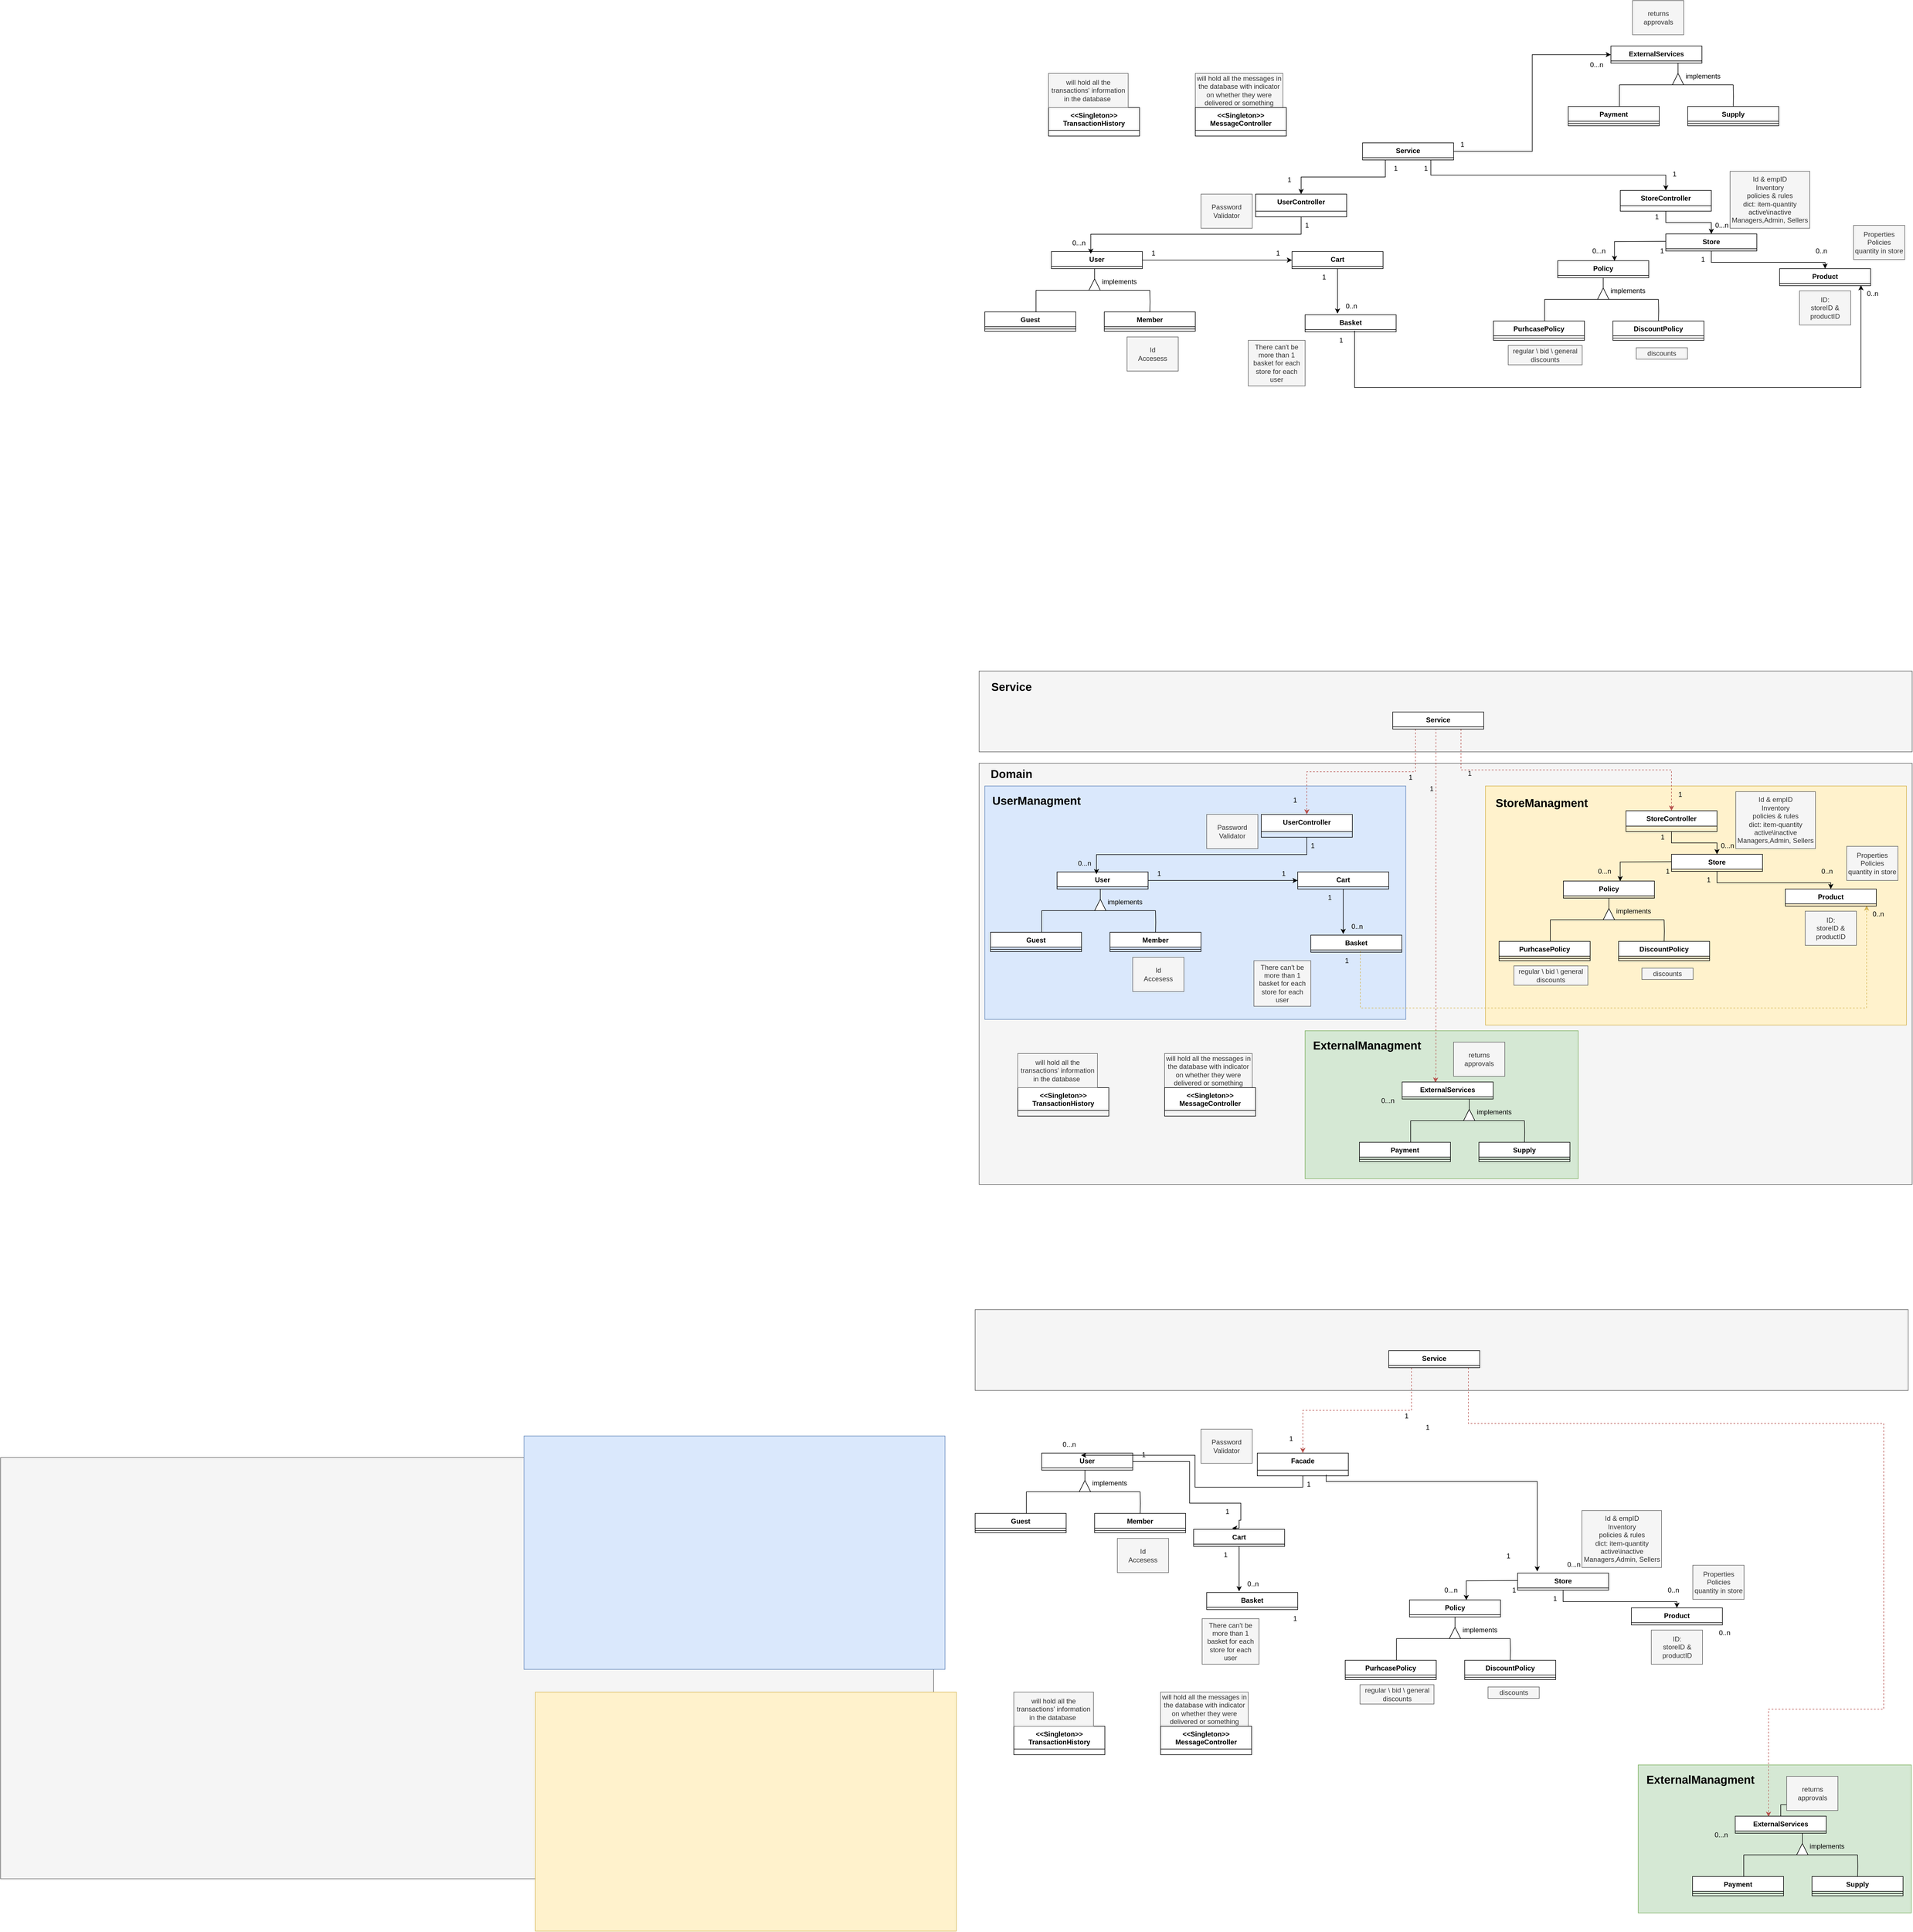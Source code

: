 <mxfile version="21.1.4" type="device">
  <diagram id="C5RBs43oDa-KdzZeNtuy" name="Page-1">
    <mxGraphModel dx="4574" dy="-224" grid="1" gridSize="10" guides="1" tooltips="1" connect="0" arrows="1" fold="1" page="1" pageScale="1" pageWidth="827" pageHeight="1169" math="0" shadow="0">
      <root>
        <mxCell id="WIyWlLk6GJQsqaUBKTNV-0" />
        <mxCell id="WIyWlLk6GJQsqaUBKTNV-1" parent="WIyWlLk6GJQsqaUBKTNV-0" />
        <mxCell id="3wCkGZQV_pcTR9l7CTKe-269" value="" style="rounded=0;whiteSpace=wrap;html=1;fillColor=#f5f5f5;fontColor=#333333;strokeColor=#666666;" parent="WIyWlLk6GJQsqaUBKTNV-1" vertex="1">
          <mxGeometry x="10" y="2448" width="1640" height="142" as="geometry" />
        </mxCell>
        <mxCell id="3wCkGZQV_pcTR9l7CTKe-270" value="" style="rounded=0;whiteSpace=wrap;html=1;fillColor=#f5f5f5;fontColor=#333333;strokeColor=#666666;" parent="WIyWlLk6GJQsqaUBKTNV-1" vertex="1">
          <mxGeometry x="10" y="2610" width="1640" height="740" as="geometry" />
        </mxCell>
        <mxCell id="3wCkGZQV_pcTR9l7CTKe-267" value="" style="rounded=0;whiteSpace=wrap;html=1;fillColor=#d5e8d4;strokeColor=#82b366;" parent="WIyWlLk6GJQsqaUBKTNV-1" vertex="1">
          <mxGeometry x="583" y="3080" width="480" height="260" as="geometry" />
        </mxCell>
        <mxCell id="3wCkGZQV_pcTR9l7CTKe-266" value="" style="rounded=0;whiteSpace=wrap;html=1;fillColor=#fff2cc;strokeColor=#d6b656;" parent="WIyWlLk6GJQsqaUBKTNV-1" vertex="1">
          <mxGeometry x="900" y="2650" width="740" height="420" as="geometry" />
        </mxCell>
        <mxCell id="3wCkGZQV_pcTR9l7CTKe-264" value="" style="rounded=0;whiteSpace=wrap;html=1;fillColor=#dae8fc;strokeColor=#6c8ebf;" parent="WIyWlLk6GJQsqaUBKTNV-1" vertex="1">
          <mxGeometry x="20" y="2650" width="740" height="410" as="geometry" />
        </mxCell>
        <mxCell id="dgOty0l77OXkp6bVIL34-43" style="edgeStyle=orthogonalEdgeStyle;rounded=0;orthogonalLoop=1;jettySize=auto;html=1;exitX=0.5;exitY=0;exitDx=0;exitDy=0;strokeWidth=1;startArrow=none;startFill=0;endArrow=none;endFill=0;" parent="WIyWlLk6GJQsqaUBKTNV-1" edge="1">
          <mxGeometry relative="1" as="geometry">
            <mxPoint x="110" y="1819" as="sourcePoint" />
            <mxPoint x="110" y="1779" as="targetPoint" />
            <Array as="points">
              <mxPoint x="110" y="1789" />
              <mxPoint x="110" y="1789" />
            </Array>
          </mxGeometry>
        </mxCell>
        <mxCell id="dgOty0l77OXkp6bVIL34-44" style="edgeStyle=orthogonalEdgeStyle;rounded=0;orthogonalLoop=1;jettySize=auto;html=1;exitX=0.5;exitY=0;exitDx=0;exitDy=0;strokeWidth=1;startArrow=none;startFill=0;endArrow=none;endFill=0;" parent="WIyWlLk6GJQsqaUBKTNV-1" edge="1">
          <mxGeometry relative="1" as="geometry">
            <mxPoint x="310" y="1779" as="targetPoint" />
            <mxPoint x="310" y="1819" as="sourcePoint" />
          </mxGeometry>
        </mxCell>
        <mxCell id="dgOty0l77OXkp6bVIL34-45" value="" style="triangle;whiteSpace=wrap;html=1;rotation=-90;" parent="WIyWlLk6GJQsqaUBKTNV-1" vertex="1">
          <mxGeometry x="203" y="1759" width="20" height="20" as="geometry" />
        </mxCell>
        <mxCell id="dgOty0l77OXkp6bVIL34-46" value="" style="endArrow=none;html=1;rounded=0;strokeWidth=1;entryX=0.497;entryY=0.996;entryDx=0;entryDy=0;entryPerimeter=0;exitX=1;exitY=0.5;exitDx=0;exitDy=0;" parent="WIyWlLk6GJQsqaUBKTNV-1" source="dgOty0l77OXkp6bVIL34-45" edge="1">
          <mxGeometry width="50" height="50" relative="1" as="geometry">
            <mxPoint x="213" y="1761" as="sourcePoint" />
            <mxPoint x="213" y="1741" as="targetPoint" />
          </mxGeometry>
        </mxCell>
        <mxCell id="dgOty0l77OXkp6bVIL34-47" value="" style="endArrow=none;html=1;rounded=0;strokeWidth=1;" parent="WIyWlLk6GJQsqaUBKTNV-1" edge="1">
          <mxGeometry width="50" height="50" relative="1" as="geometry">
            <mxPoint x="110" y="1779" as="sourcePoint" />
            <mxPoint x="310" y="1779" as="targetPoint" />
          </mxGeometry>
        </mxCell>
        <mxCell id="dgOty0l77OXkp6bVIL34-48" value="implements" style="text;html=1;align=center;verticalAlign=middle;resizable=0;points=[];autosize=1;strokeColor=none;fillColor=none;" parent="WIyWlLk6GJQsqaUBKTNV-1" vertex="1">
          <mxGeometry x="216" y="1749" width="80" height="30" as="geometry" />
        </mxCell>
        <mxCell id="dgOty0l77OXkp6bVIL34-49" value="Guest" style="swimlane;fontStyle=1;align=center;verticalAlign=top;childLayout=stackLayout;horizontal=1;startSize=26;horizontalStack=0;resizeParent=1;resizeLast=0;collapsible=1;marginBottom=0;rounded=0;shadow=0;strokeWidth=1;" parent="WIyWlLk6GJQsqaUBKTNV-1" vertex="1">
          <mxGeometry x="20" y="1817" width="160" height="34" as="geometry">
            <mxRectangle x="130" y="380" width="160" height="26" as="alternateBounds" />
          </mxGeometry>
        </mxCell>
        <mxCell id="dgOty0l77OXkp6bVIL34-51" value="" style="line;html=1;strokeWidth=1;align=left;verticalAlign=middle;spacingTop=-1;spacingLeft=3;spacingRight=3;rotatable=0;labelPosition=right;points=[];portConstraint=eastwest;" parent="dgOty0l77OXkp6bVIL34-49" vertex="1">
          <mxGeometry y="26" width="160" height="8" as="geometry" />
        </mxCell>
        <mxCell id="dgOty0l77OXkp6bVIL34-76" style="edgeStyle=orthogonalEdgeStyle;rounded=0;orthogonalLoop=1;jettySize=auto;html=1;exitX=1;exitY=0.5;exitDx=0;exitDy=0;entryX=0;entryY=0.5;entryDx=0;entryDy=0;" parent="WIyWlLk6GJQsqaUBKTNV-1" source="dgOty0l77OXkp6bVIL34-54" target="dgOty0l77OXkp6bVIL34-66" edge="1">
          <mxGeometry relative="1" as="geometry">
            <Array as="points">
              <mxPoint x="490" y="1726" />
              <mxPoint x="490" y="1726" />
            </Array>
          </mxGeometry>
        </mxCell>
        <mxCell id="dgOty0l77OXkp6bVIL34-54" value="User" style="swimlane;fontStyle=1;align=center;verticalAlign=top;childLayout=stackLayout;horizontal=1;startSize=26;horizontalStack=0;resizeParent=1;resizeLast=0;collapsible=1;marginBottom=0;rounded=0;shadow=0;strokeWidth=1;" parent="WIyWlLk6GJQsqaUBKTNV-1" vertex="1">
          <mxGeometry x="137" y="1711" width="160" height="30" as="geometry">
            <mxRectangle x="130" y="380" width="160" height="26" as="alternateBounds" />
          </mxGeometry>
        </mxCell>
        <mxCell id="dgOty0l77OXkp6bVIL34-78" style="edgeStyle=orthogonalEdgeStyle;rounded=0;orthogonalLoop=1;jettySize=auto;html=1;exitX=0.5;exitY=1;exitDx=0;exitDy=0;" parent="WIyWlLk6GJQsqaUBKTNV-1" source="dgOty0l77OXkp6bVIL34-66" edge="1">
          <mxGeometry relative="1" as="geometry">
            <Array as="points">
              <mxPoint x="640" y="1810" />
              <mxPoint x="640" y="1810" />
            </Array>
            <mxPoint x="640" y="1820" as="targetPoint" />
          </mxGeometry>
        </mxCell>
        <mxCell id="dgOty0l77OXkp6bVIL34-66" value="Cart" style="swimlane;fontStyle=1;align=center;verticalAlign=top;childLayout=stackLayout;horizontal=1;startSize=26;horizontalStack=0;resizeParent=1;resizeLast=0;collapsible=1;marginBottom=0;rounded=0;shadow=0;strokeWidth=1;" parent="WIyWlLk6GJQsqaUBKTNV-1" vertex="1">
          <mxGeometry x="560" y="1711" width="160" height="30" as="geometry">
            <mxRectangle x="130" y="380" width="160" height="26" as="alternateBounds" />
          </mxGeometry>
        </mxCell>
        <mxCell id="dgOty0l77OXkp6bVIL34-73" value="Member" style="swimlane;fontStyle=1;align=center;verticalAlign=top;childLayout=stackLayout;horizontal=1;startSize=26;horizontalStack=0;resizeParent=1;resizeLast=0;collapsible=1;marginBottom=0;rounded=0;shadow=0;strokeWidth=1;" parent="WIyWlLk6GJQsqaUBKTNV-1" vertex="1">
          <mxGeometry x="230" y="1817" width="160" height="34" as="geometry">
            <mxRectangle x="130" y="380" width="160" height="26" as="alternateBounds" />
          </mxGeometry>
        </mxCell>
        <mxCell id="dgOty0l77OXkp6bVIL34-74" value="" style="line;html=1;strokeWidth=1;align=left;verticalAlign=middle;spacingTop=-1;spacingLeft=3;spacingRight=3;rotatable=0;labelPosition=right;points=[];portConstraint=eastwest;" parent="dgOty0l77OXkp6bVIL34-73" vertex="1">
          <mxGeometry y="26" width="160" height="8" as="geometry" />
        </mxCell>
        <mxCell id="3wCkGZQV_pcTR9l7CTKe-6" style="edgeStyle=orthogonalEdgeStyle;rounded=0;orthogonalLoop=1;jettySize=auto;html=1;" parent="WIyWlLk6GJQsqaUBKTNV-1" edge="1">
          <mxGeometry relative="1" as="geometry">
            <mxPoint x="670" y="1850" as="sourcePoint" />
            <mxPoint x="1560" y="1770" as="targetPoint" />
            <Array as="points">
              <mxPoint x="670" y="1950" />
              <mxPoint x="1560" y="1950" />
            </Array>
          </mxGeometry>
        </mxCell>
        <mxCell id="dgOty0l77OXkp6bVIL34-77" value="Basket" style="swimlane;fontStyle=1;align=center;verticalAlign=top;childLayout=stackLayout;horizontal=1;startSize=26;horizontalStack=0;resizeParent=1;resizeLast=0;collapsible=1;marginBottom=0;rounded=0;shadow=0;strokeWidth=1;" parent="WIyWlLk6GJQsqaUBKTNV-1" vertex="1">
          <mxGeometry x="583" y="1822" width="160" height="30" as="geometry">
            <mxRectangle x="130" y="380" width="160" height="26" as="alternateBounds" />
          </mxGeometry>
        </mxCell>
        <mxCell id="dgOty0l77OXkp6bVIL34-79" value="0..n" style="text;html=1;align=center;verticalAlign=middle;resizable=0;points=[];autosize=1;strokeColor=none;fillColor=none;" parent="WIyWlLk6GJQsqaUBKTNV-1" vertex="1">
          <mxGeometry x="644" y="1792" width="40" height="30" as="geometry" />
        </mxCell>
        <mxCell id="dgOty0l77OXkp6bVIL34-80" style="edgeStyle=orthogonalEdgeStyle;rounded=0;orthogonalLoop=1;jettySize=auto;html=1;exitX=0.5;exitY=1;exitDx=0;exitDy=0;" parent="WIyWlLk6GJQsqaUBKTNV-1" source="dgOty0l77OXkp6bVIL34-81" target="dgOty0l77OXkp6bVIL34-82" edge="1">
          <mxGeometry relative="1" as="geometry">
            <Array as="points">
              <mxPoint x="1297" y="1730" />
              <mxPoint x="1497" y="1730" />
            </Array>
          </mxGeometry>
        </mxCell>
        <mxCell id="dgOty0l77OXkp6bVIL34-81" value="Store" style="swimlane;fontStyle=1;align=center;verticalAlign=top;childLayout=stackLayout;horizontal=1;startSize=26;horizontalStack=0;resizeParent=1;resizeLast=0;collapsible=1;marginBottom=0;rounded=0;shadow=0;strokeWidth=1;" parent="WIyWlLk6GJQsqaUBKTNV-1" vertex="1">
          <mxGeometry x="1217" y="1680" width="160" height="30" as="geometry">
            <mxRectangle x="130" y="380" width="160" height="26" as="alternateBounds" />
          </mxGeometry>
        </mxCell>
        <mxCell id="dgOty0l77OXkp6bVIL34-82" value="Product" style="swimlane;fontStyle=1;align=center;verticalAlign=top;childLayout=stackLayout;horizontal=1;startSize=26;horizontalStack=0;resizeParent=1;resizeLast=0;collapsible=1;marginBottom=0;rounded=0;shadow=0;strokeWidth=1;" parent="WIyWlLk6GJQsqaUBKTNV-1" vertex="1">
          <mxGeometry x="1417" y="1741" width="160" height="30" as="geometry">
            <mxRectangle x="130" y="380" width="160" height="26" as="alternateBounds" />
          </mxGeometry>
        </mxCell>
        <mxCell id="dgOty0l77OXkp6bVIL34-83" value="1" style="text;html=1;align=center;verticalAlign=middle;resizable=0;points=[];autosize=1;strokeColor=none;fillColor=none;" parent="WIyWlLk6GJQsqaUBKTNV-1" vertex="1">
          <mxGeometry x="1267" y="1710" width="30" height="30" as="geometry" />
        </mxCell>
        <mxCell id="dgOty0l77OXkp6bVIL34-89" style="edgeStyle=orthogonalEdgeStyle;rounded=0;orthogonalLoop=1;jettySize=auto;html=1;exitX=0.75;exitY=1;exitDx=0;exitDy=0;" parent="WIyWlLk6GJQsqaUBKTNV-1" source="dgOty0l77OXkp6bVIL34-84" target="3wCkGZQV_pcTR9l7CTKe-10" edge="1">
          <mxGeometry relative="1" as="geometry">
            <mxPoint x="874" y="1603.5" as="targetPoint" />
          </mxGeometry>
        </mxCell>
        <mxCell id="dgOty0l77OXkp6bVIL34-90" style="edgeStyle=orthogonalEdgeStyle;rounded=0;orthogonalLoop=1;jettySize=auto;html=1;exitX=0.25;exitY=1;exitDx=0;exitDy=0;entryX=0.5;entryY=0;entryDx=0;entryDy=0;" parent="WIyWlLk6GJQsqaUBKTNV-1" source="dgOty0l77OXkp6bVIL34-84" target="dgOty0l77OXkp6bVIL34-88" edge="1">
          <mxGeometry relative="1" as="geometry" />
        </mxCell>
        <mxCell id="e1XWONMxhsrJTEbYBpTl-13" style="edgeStyle=orthogonalEdgeStyle;rounded=0;orthogonalLoop=1;jettySize=auto;html=1;exitX=1;exitY=0.5;exitDx=0;exitDy=0;fontSize=8;entryX=0;entryY=0.5;entryDx=0;entryDy=0;" parent="WIyWlLk6GJQsqaUBKTNV-1" source="dgOty0l77OXkp6bVIL34-84" target="e1XWONMxhsrJTEbYBpTl-14" edge="1">
          <mxGeometry relative="1" as="geometry">
            <mxPoint x="1004" y="1535" as="targetPoint" />
          </mxGeometry>
        </mxCell>
        <mxCell id="dgOty0l77OXkp6bVIL34-84" value="Service" style="swimlane;fontStyle=1;align=center;verticalAlign=top;childLayout=stackLayout;horizontal=1;startSize=26;horizontalStack=0;resizeParent=1;resizeLast=0;collapsible=1;marginBottom=0;rounded=0;shadow=0;strokeWidth=1;" parent="WIyWlLk6GJQsqaUBKTNV-1" vertex="1">
          <mxGeometry x="684" y="1520" width="160" height="30" as="geometry">
            <mxRectangle x="130" y="380" width="160" height="26" as="alternateBounds" />
          </mxGeometry>
        </mxCell>
        <mxCell id="dgOty0l77OXkp6bVIL34-91" style="edgeStyle=orthogonalEdgeStyle;rounded=0;orthogonalLoop=1;jettySize=auto;html=1;exitX=0.5;exitY=1;exitDx=0;exitDy=0;entryX=0.5;entryY=0;entryDx=0;entryDy=0;" parent="WIyWlLk6GJQsqaUBKTNV-1" source="3wCkGZQV_pcTR9l7CTKe-10" target="dgOty0l77OXkp6bVIL34-81" edge="1">
          <mxGeometry relative="1" as="geometry">
            <mxPoint x="1217" y="1633.5" as="sourcePoint" />
            <Array as="points">
              <mxPoint x="1217" y="1660" />
              <mxPoint x="1297" y="1660" />
            </Array>
          </mxGeometry>
        </mxCell>
        <mxCell id="dgOty0l77OXkp6bVIL34-92" style="edgeStyle=orthogonalEdgeStyle;rounded=0;orthogonalLoop=1;jettySize=auto;html=1;exitX=0.5;exitY=1;exitDx=0;exitDy=0;entryX=0.433;entryY=0.129;entryDx=0;entryDy=0;entryPerimeter=0;" parent="WIyWlLk6GJQsqaUBKTNV-1" source="dgOty0l77OXkp6bVIL34-88" target="dgOty0l77OXkp6bVIL34-54" edge="1">
          <mxGeometry relative="1" as="geometry" />
        </mxCell>
        <mxCell id="dgOty0l77OXkp6bVIL34-88" value="UserController" style="swimlane;fontStyle=1;align=center;verticalAlign=top;childLayout=stackLayout;horizontal=1;startSize=30;horizontalStack=0;resizeParent=1;resizeLast=0;collapsible=1;marginBottom=0;rounded=0;shadow=0;strokeWidth=1;" parent="WIyWlLk6GJQsqaUBKTNV-1" vertex="1">
          <mxGeometry x="496" y="1610" width="160" height="40" as="geometry">
            <mxRectangle x="130" y="380" width="160" height="26" as="alternateBounds" />
          </mxGeometry>
        </mxCell>
        <mxCell id="dgOty0l77OXkp6bVIL34-93" value="Id&lt;br&gt;Accesess" style="text;html=1;align=center;verticalAlign=middle;whiteSpace=wrap;rounded=0;fillColor=#f5f5f5;fontColor=#333333;strokeColor=#666666;" parent="WIyWlLk6GJQsqaUBKTNV-1" vertex="1">
          <mxGeometry x="270" y="1861" width="90" height="60" as="geometry" />
        </mxCell>
        <mxCell id="dgOty0l77OXkp6bVIL34-94" value="Properties&lt;br&gt;Policies&lt;br&gt;quantity in store" style="text;html=1;align=center;verticalAlign=middle;whiteSpace=wrap;rounded=0;fillColor=#f5f5f5;fontColor=#333333;strokeColor=#666666;" parent="WIyWlLk6GJQsqaUBKTNV-1" vertex="1">
          <mxGeometry x="1547" y="1665" width="90" height="60" as="geometry" />
        </mxCell>
        <mxCell id="dgOty0l77OXkp6bVIL34-98" value="Id &amp;amp; empID&lt;br&gt;Inventory&lt;br&gt;policies &amp;amp; rules&lt;br&gt;dict: item-quantity&lt;br&gt;active\inactive&lt;br&gt;Managers,Admin, Sellers" style="text;html=1;align=center;verticalAlign=middle;whiteSpace=wrap;rounded=0;fillColor=#f5f5f5;fontColor=#333333;strokeColor=#666666;" parent="WIyWlLk6GJQsqaUBKTNV-1" vertex="1">
          <mxGeometry x="1330" y="1570" width="140" height="100" as="geometry" />
        </mxCell>
        <mxCell id="e1XWONMxhsrJTEbYBpTl-7" value="ID:&lt;br&gt;storeID &amp;amp; productID" style="text;html=1;align=center;verticalAlign=middle;whiteSpace=wrap;rounded=0;fillColor=#f5f5f5;fontColor=#333333;strokeColor=#666666;" parent="WIyWlLk6GJQsqaUBKTNV-1" vertex="1">
          <mxGeometry x="1452" y="1780" width="90" height="60" as="geometry" />
        </mxCell>
        <mxCell id="e1XWONMxhsrJTEbYBpTl-14" value="ExternalServices" style="swimlane;fontStyle=1;align=center;verticalAlign=top;childLayout=stackLayout;horizontal=1;startSize=26;horizontalStack=0;resizeParent=1;resizeLast=0;collapsible=1;marginBottom=0;rounded=0;shadow=0;strokeWidth=1;" parent="WIyWlLk6GJQsqaUBKTNV-1" vertex="1">
          <mxGeometry x="1120.5" y="1350" width="160" height="30" as="geometry">
            <mxRectangle x="130" y="380" width="160" height="26" as="alternateBounds" />
          </mxGeometry>
        </mxCell>
        <mxCell id="e1XWONMxhsrJTEbYBpTl-15" style="edgeStyle=orthogonalEdgeStyle;rounded=0;orthogonalLoop=1;jettySize=auto;html=1;exitX=0.5;exitY=0;exitDx=0;exitDy=0;strokeWidth=1;startArrow=none;startFill=0;endArrow=none;endFill=0;" parent="WIyWlLk6GJQsqaUBKTNV-1" edge="1">
          <mxGeometry relative="1" as="geometry">
            <mxPoint x="1135.5" y="1458" as="sourcePoint" />
            <mxPoint x="1135.5" y="1418" as="targetPoint" />
            <Array as="points">
              <mxPoint x="1135.5" y="1428" />
              <mxPoint x="1135.5" y="1428" />
            </Array>
          </mxGeometry>
        </mxCell>
        <mxCell id="e1XWONMxhsrJTEbYBpTl-16" style="edgeStyle=orthogonalEdgeStyle;rounded=0;orthogonalLoop=1;jettySize=auto;html=1;exitX=0.5;exitY=0;exitDx=0;exitDy=0;strokeWidth=1;startArrow=none;startFill=0;endArrow=none;endFill=0;" parent="WIyWlLk6GJQsqaUBKTNV-1" edge="1">
          <mxGeometry relative="1" as="geometry">
            <mxPoint x="1335.5" y="1418" as="targetPoint" />
            <mxPoint x="1335.5" y="1458" as="sourcePoint" />
          </mxGeometry>
        </mxCell>
        <mxCell id="e1XWONMxhsrJTEbYBpTl-17" value="" style="triangle;whiteSpace=wrap;html=1;rotation=-90;" parent="WIyWlLk6GJQsqaUBKTNV-1" vertex="1">
          <mxGeometry x="1228.5" y="1398" width="20" height="20" as="geometry" />
        </mxCell>
        <mxCell id="e1XWONMxhsrJTEbYBpTl-18" value="" style="endArrow=none;html=1;rounded=0;strokeWidth=1;entryX=0.497;entryY=0.996;entryDx=0;entryDy=0;entryPerimeter=0;exitX=1;exitY=0.5;exitDx=0;exitDy=0;" parent="WIyWlLk6GJQsqaUBKTNV-1" source="e1XWONMxhsrJTEbYBpTl-17" edge="1">
          <mxGeometry width="50" height="50" relative="1" as="geometry">
            <mxPoint x="1238.5" y="1400" as="sourcePoint" />
            <mxPoint x="1238.5" y="1380" as="targetPoint" />
          </mxGeometry>
        </mxCell>
        <mxCell id="e1XWONMxhsrJTEbYBpTl-19" value="" style="endArrow=none;html=1;rounded=0;strokeWidth=1;" parent="WIyWlLk6GJQsqaUBKTNV-1" edge="1">
          <mxGeometry width="50" height="50" relative="1" as="geometry">
            <mxPoint x="1135.5" y="1418" as="sourcePoint" />
            <mxPoint x="1335.5" y="1418" as="targetPoint" />
          </mxGeometry>
        </mxCell>
        <mxCell id="e1XWONMxhsrJTEbYBpTl-20" value="implements" style="text;html=1;align=center;verticalAlign=middle;resizable=0;points=[];autosize=1;strokeColor=none;fillColor=none;" parent="WIyWlLk6GJQsqaUBKTNV-1" vertex="1">
          <mxGeometry x="1241.5" y="1388" width="80" height="30" as="geometry" />
        </mxCell>
        <mxCell id="e1XWONMxhsrJTEbYBpTl-21" value="Payment" style="swimlane;fontStyle=1;align=center;verticalAlign=top;childLayout=stackLayout;horizontal=1;startSize=26;horizontalStack=0;resizeParent=1;resizeLast=0;collapsible=1;marginBottom=0;rounded=0;shadow=0;strokeWidth=1;" parent="WIyWlLk6GJQsqaUBKTNV-1" vertex="1">
          <mxGeometry x="1045.5" y="1456" width="160" height="34" as="geometry">
            <mxRectangle x="130" y="380" width="160" height="26" as="alternateBounds" />
          </mxGeometry>
        </mxCell>
        <mxCell id="e1XWONMxhsrJTEbYBpTl-22" value="" style="line;html=1;strokeWidth=1;align=left;verticalAlign=middle;spacingTop=-1;spacingLeft=3;spacingRight=3;rotatable=0;labelPosition=right;points=[];portConstraint=eastwest;" parent="e1XWONMxhsrJTEbYBpTl-21" vertex="1">
          <mxGeometry y="26" width="160" height="8" as="geometry" />
        </mxCell>
        <mxCell id="e1XWONMxhsrJTEbYBpTl-23" value="Supply" style="swimlane;fontStyle=1;align=center;verticalAlign=top;childLayout=stackLayout;horizontal=1;startSize=26;horizontalStack=0;resizeParent=1;resizeLast=0;collapsible=1;marginBottom=0;rounded=0;shadow=0;strokeWidth=1;" parent="WIyWlLk6GJQsqaUBKTNV-1" vertex="1">
          <mxGeometry x="1255.5" y="1456" width="160" height="34" as="geometry">
            <mxRectangle x="130" y="380" width="160" height="26" as="alternateBounds" />
          </mxGeometry>
        </mxCell>
        <mxCell id="e1XWONMxhsrJTEbYBpTl-24" value="" style="line;html=1;strokeWidth=1;align=left;verticalAlign=middle;spacingTop=-1;spacingLeft=3;spacingRight=3;rotatable=0;labelPosition=right;points=[];portConstraint=eastwest;" parent="e1XWONMxhsrJTEbYBpTl-23" vertex="1">
          <mxGeometry y="26" width="160" height="8" as="geometry" />
        </mxCell>
        <mxCell id="e1XWONMxhsrJTEbYBpTl-26" value="returns approvals" style="text;html=1;align=center;verticalAlign=middle;whiteSpace=wrap;rounded=0;fillColor=#f5f5f5;fontColor=#333333;strokeColor=#666666;" parent="WIyWlLk6GJQsqaUBKTNV-1" vertex="1">
          <mxGeometry x="1158.5" y="1270" width="90" height="60" as="geometry" />
        </mxCell>
        <mxCell id="e1XWONMxhsrJTEbYBpTl-30" value="will hold all the messages in the database with indicator on whether they were delivered or something" style="text;html=1;align=center;verticalAlign=middle;whiteSpace=wrap;rounded=0;fillColor=#f5f5f5;fontColor=#333333;strokeColor=#666666;" parent="WIyWlLk6GJQsqaUBKTNV-1" vertex="1">
          <mxGeometry x="390" y="1398" width="154" height="60" as="geometry" />
        </mxCell>
        <mxCell id="e1XWONMxhsrJTEbYBpTl-34" value="Password&lt;br&gt;Validator" style="text;html=1;align=center;verticalAlign=middle;whiteSpace=wrap;rounded=0;fillColor=#f5f5f5;fontColor=#333333;strokeColor=#666666;" parent="WIyWlLk6GJQsqaUBKTNV-1" vertex="1">
          <mxGeometry x="400" y="1610" width="90" height="60" as="geometry" />
        </mxCell>
        <mxCell id="3wCkGZQV_pcTR9l7CTKe-8" value="There can&#39;t be more than 1 basket for each store for each user" style="text;html=1;align=center;verticalAlign=middle;whiteSpace=wrap;rounded=0;fillColor=#f5f5f5;fontColor=#333333;strokeColor=#666666;" parent="WIyWlLk6GJQsqaUBKTNV-1" vertex="1">
          <mxGeometry x="483" y="1867" width="100" height="80" as="geometry" />
        </mxCell>
        <mxCell id="3wCkGZQV_pcTR9l7CTKe-10" value="StoreController" style="swimlane;fontStyle=1;align=center;verticalAlign=top;childLayout=stackLayout;horizontal=1;startSize=27;horizontalStack=0;resizeParent=1;resizeLast=0;collapsible=1;marginBottom=0;rounded=0;shadow=0;strokeWidth=1;" parent="WIyWlLk6GJQsqaUBKTNV-1" vertex="1">
          <mxGeometry x="1137" y="1603.5" width="160" height="36.5" as="geometry">
            <mxRectangle x="130" y="380" width="160" height="26" as="alternateBounds" />
          </mxGeometry>
        </mxCell>
        <mxCell id="3wCkGZQV_pcTR9l7CTKe-11" value="&lt;&lt;Singleton&gt;&gt;&#xa;MessageController" style="swimlane;fontStyle=1;align=center;verticalAlign=top;childLayout=stackLayout;horizontal=1;startSize=40;horizontalStack=0;resizeParent=1;resizeLast=0;collapsible=1;marginBottom=0;rounded=0;shadow=0;strokeWidth=1;" parent="WIyWlLk6GJQsqaUBKTNV-1" vertex="1">
          <mxGeometry x="390" y="1458" width="160" height="50" as="geometry">
            <mxRectangle x="130" y="380" width="160" height="26" as="alternateBounds" />
          </mxGeometry>
        </mxCell>
        <mxCell id="3wCkGZQV_pcTR9l7CTKe-12" value="&lt;&lt;Singleton&gt;&gt;&#xa;TransactionHistory" style="swimlane;fontStyle=1;align=center;verticalAlign=top;childLayout=stackLayout;horizontal=1;startSize=40;horizontalStack=0;resizeParent=1;resizeLast=0;collapsible=1;marginBottom=0;rounded=0;shadow=0;strokeWidth=1;" parent="WIyWlLk6GJQsqaUBKTNV-1" vertex="1">
          <mxGeometry x="132" y="1458" width="160" height="50" as="geometry">
            <mxRectangle x="130" y="380" width="160" height="26" as="alternateBounds" />
          </mxGeometry>
        </mxCell>
        <mxCell id="3wCkGZQV_pcTR9l7CTKe-16" value="1" style="text;html=1;align=center;verticalAlign=middle;resizable=0;points=[];autosize=1;strokeColor=none;fillColor=none;" parent="WIyWlLk6GJQsqaUBKTNV-1" vertex="1">
          <mxGeometry x="601" y="1741" width="30" height="30" as="geometry" />
        </mxCell>
        <mxCell id="3wCkGZQV_pcTR9l7CTKe-17" value="1" style="text;html=1;align=center;verticalAlign=middle;resizable=0;points=[];autosize=1;strokeColor=none;fillColor=none;" parent="WIyWlLk6GJQsqaUBKTNV-1" vertex="1">
          <mxGeometry x="520" y="1699" width="30" height="30" as="geometry" />
        </mxCell>
        <mxCell id="3wCkGZQV_pcTR9l7CTKe-18" value="1" style="text;html=1;align=center;verticalAlign=middle;resizable=0;points=[];autosize=1;strokeColor=none;fillColor=none;" parent="WIyWlLk6GJQsqaUBKTNV-1" vertex="1">
          <mxGeometry x="301" y="1699" width="30" height="30" as="geometry" />
        </mxCell>
        <mxCell id="3wCkGZQV_pcTR9l7CTKe-28" value="will hold all the transactions&#39; information in the database&amp;nbsp;" style="text;html=1;align=center;verticalAlign=middle;whiteSpace=wrap;rounded=0;fillColor=#f5f5f5;fontColor=#333333;strokeColor=#666666;" parent="WIyWlLk6GJQsqaUBKTNV-1" vertex="1">
          <mxGeometry x="132" y="1398" width="140" height="60" as="geometry" />
        </mxCell>
        <mxCell id="3wCkGZQV_pcTR9l7CTKe-29" value="regular \ bid \ general discounts" style="text;html=1;align=center;verticalAlign=middle;whiteSpace=wrap;rounded=0;fillColor=#f5f5f5;fontColor=#333333;strokeColor=#666666;" parent="WIyWlLk6GJQsqaUBKTNV-1" vertex="1">
          <mxGeometry x="940" y="1876" width="130" height="34" as="geometry" />
        </mxCell>
        <mxCell id="3wCkGZQV_pcTR9l7CTKe-30" style="edgeStyle=orthogonalEdgeStyle;rounded=0;orthogonalLoop=1;jettySize=auto;html=1;exitX=0;exitY=0.5;exitDx=0;exitDy=0;entryX=0.624;entryY=0.01;entryDx=0;entryDy=0;entryPerimeter=0;fontSize=8;" parent="WIyWlLk6GJQsqaUBKTNV-1" target="3wCkGZQV_pcTR9l7CTKe-31" edge="1">
          <mxGeometry relative="1" as="geometry">
            <mxPoint x="1217" y="1693" as="sourcePoint" />
          </mxGeometry>
        </mxCell>
        <mxCell id="3wCkGZQV_pcTR9l7CTKe-31" value="Policy" style="swimlane;fontStyle=1;align=center;verticalAlign=top;childLayout=stackLayout;horizontal=1;startSize=26;horizontalStack=0;resizeParent=1;resizeLast=0;collapsible=1;marginBottom=0;rounded=0;shadow=0;strokeWidth=1;" parent="WIyWlLk6GJQsqaUBKTNV-1" vertex="1">
          <mxGeometry x="1027" y="1727" width="160" height="30" as="geometry">
            <mxRectangle x="130" y="380" width="160" height="26" as="alternateBounds" />
          </mxGeometry>
        </mxCell>
        <mxCell id="3wCkGZQV_pcTR9l7CTKe-52" style="edgeStyle=orthogonalEdgeStyle;rounded=0;orthogonalLoop=1;jettySize=auto;html=1;exitX=0.5;exitY=0;exitDx=0;exitDy=0;strokeWidth=1;startArrow=none;startFill=0;endArrow=none;endFill=0;" parent="WIyWlLk6GJQsqaUBKTNV-1" edge="1">
          <mxGeometry relative="1" as="geometry">
            <mxPoint x="1004" y="1835" as="sourcePoint" />
            <mxPoint x="1004" y="1795" as="targetPoint" />
            <Array as="points">
              <mxPoint x="1004" y="1805" />
              <mxPoint x="1004" y="1805" />
            </Array>
          </mxGeometry>
        </mxCell>
        <mxCell id="3wCkGZQV_pcTR9l7CTKe-53" style="edgeStyle=orthogonalEdgeStyle;rounded=0;orthogonalLoop=1;jettySize=auto;html=1;exitX=0.5;exitY=0;exitDx=0;exitDy=0;strokeWidth=1;startArrow=none;startFill=0;endArrow=none;endFill=0;" parent="WIyWlLk6GJQsqaUBKTNV-1" edge="1">
          <mxGeometry relative="1" as="geometry">
            <mxPoint x="1204" y="1795" as="targetPoint" />
            <mxPoint x="1204" y="1835" as="sourcePoint" />
          </mxGeometry>
        </mxCell>
        <mxCell id="3wCkGZQV_pcTR9l7CTKe-54" value="" style="triangle;whiteSpace=wrap;html=1;rotation=-90;" parent="WIyWlLk6GJQsqaUBKTNV-1" vertex="1">
          <mxGeometry x="1097" y="1775" width="20" height="20" as="geometry" />
        </mxCell>
        <mxCell id="3wCkGZQV_pcTR9l7CTKe-55" value="" style="endArrow=none;html=1;rounded=0;strokeWidth=1;entryX=0.497;entryY=0.996;entryDx=0;entryDy=0;entryPerimeter=0;exitX=1;exitY=0.5;exitDx=0;exitDy=0;" parent="WIyWlLk6GJQsqaUBKTNV-1" source="3wCkGZQV_pcTR9l7CTKe-54" edge="1">
          <mxGeometry width="50" height="50" relative="1" as="geometry">
            <mxPoint x="1107" y="1777" as="sourcePoint" />
            <mxPoint x="1107" y="1757" as="targetPoint" />
          </mxGeometry>
        </mxCell>
        <mxCell id="3wCkGZQV_pcTR9l7CTKe-56" value="" style="endArrow=none;html=1;rounded=0;strokeWidth=1;" parent="WIyWlLk6GJQsqaUBKTNV-1" edge="1">
          <mxGeometry width="50" height="50" relative="1" as="geometry">
            <mxPoint x="1004" y="1795" as="sourcePoint" />
            <mxPoint x="1204" y="1795" as="targetPoint" />
          </mxGeometry>
        </mxCell>
        <mxCell id="3wCkGZQV_pcTR9l7CTKe-57" value="implements" style="text;html=1;align=center;verticalAlign=middle;resizable=0;points=[];autosize=1;strokeColor=none;fillColor=none;" parent="WIyWlLk6GJQsqaUBKTNV-1" vertex="1">
          <mxGeometry x="1110" y="1765" width="80" height="30" as="geometry" />
        </mxCell>
        <mxCell id="3wCkGZQV_pcTR9l7CTKe-58" value="PurhcasePolicy" style="swimlane;fontStyle=1;align=center;verticalAlign=top;childLayout=stackLayout;horizontal=1;startSize=26;horizontalStack=0;resizeParent=1;resizeLast=0;collapsible=1;marginBottom=0;rounded=0;shadow=0;strokeWidth=1;" parent="WIyWlLk6GJQsqaUBKTNV-1" vertex="1">
          <mxGeometry x="914" y="1833" width="160" height="34" as="geometry">
            <mxRectangle x="130" y="380" width="160" height="26" as="alternateBounds" />
          </mxGeometry>
        </mxCell>
        <mxCell id="3wCkGZQV_pcTR9l7CTKe-59" value="" style="line;html=1;strokeWidth=1;align=left;verticalAlign=middle;spacingTop=-1;spacingLeft=3;spacingRight=3;rotatable=0;labelPosition=right;points=[];portConstraint=eastwest;" parent="3wCkGZQV_pcTR9l7CTKe-58" vertex="1">
          <mxGeometry y="26" width="160" height="8" as="geometry" />
        </mxCell>
        <mxCell id="3wCkGZQV_pcTR9l7CTKe-60" value="DiscountPolicy" style="swimlane;fontStyle=1;align=center;verticalAlign=top;childLayout=stackLayout;horizontal=1;startSize=26;horizontalStack=0;resizeParent=1;resizeLast=0;collapsible=1;marginBottom=0;rounded=0;shadow=0;strokeWidth=1;" parent="WIyWlLk6GJQsqaUBKTNV-1" vertex="1">
          <mxGeometry x="1124" y="1833" width="160" height="34" as="geometry">
            <mxRectangle x="130" y="380" width="160" height="26" as="alternateBounds" />
          </mxGeometry>
        </mxCell>
        <mxCell id="3wCkGZQV_pcTR9l7CTKe-61" value="" style="line;html=1;strokeWidth=1;align=left;verticalAlign=middle;spacingTop=-1;spacingLeft=3;spacingRight=3;rotatable=0;labelPosition=right;points=[];portConstraint=eastwest;" parent="3wCkGZQV_pcTR9l7CTKe-60" vertex="1">
          <mxGeometry y="26" width="160" height="8" as="geometry" />
        </mxCell>
        <mxCell id="3wCkGZQV_pcTR9l7CTKe-62" value="discounts" style="text;html=1;align=center;verticalAlign=middle;whiteSpace=wrap;rounded=0;fillColor=#f5f5f5;fontColor=#333333;strokeColor=#666666;" parent="WIyWlLk6GJQsqaUBKTNV-1" vertex="1">
          <mxGeometry x="1165" y="1880" width="90" height="20" as="geometry" />
        </mxCell>
        <mxCell id="3wCkGZQV_pcTR9l7CTKe-153" value="1" style="text;html=1;align=center;verticalAlign=middle;resizable=0;points=[];autosize=1;strokeColor=none;fillColor=none;" parent="WIyWlLk6GJQsqaUBKTNV-1" vertex="1">
          <mxGeometry x="727" y="1550" width="30" height="30" as="geometry" />
        </mxCell>
        <mxCell id="3wCkGZQV_pcTR9l7CTKe-154" value="1" style="text;html=1;align=center;verticalAlign=middle;resizable=0;points=[];autosize=1;strokeColor=none;fillColor=none;" parent="WIyWlLk6GJQsqaUBKTNV-1" vertex="1">
          <mxGeometry x="540" y="1570" width="30" height="30" as="geometry" />
        </mxCell>
        <mxCell id="3wCkGZQV_pcTR9l7CTKe-155" value="1" style="text;html=1;align=center;verticalAlign=middle;resizable=0;points=[];autosize=1;strokeColor=none;fillColor=none;" parent="WIyWlLk6GJQsqaUBKTNV-1" vertex="1">
          <mxGeometry x="780" y="1550" width="30" height="30" as="geometry" />
        </mxCell>
        <mxCell id="3wCkGZQV_pcTR9l7CTKe-157" value="1" style="text;html=1;align=center;verticalAlign=middle;resizable=0;points=[];autosize=1;strokeColor=none;fillColor=none;" parent="WIyWlLk6GJQsqaUBKTNV-1" vertex="1">
          <mxGeometry x="844" y="1508" width="30" height="30" as="geometry" />
        </mxCell>
        <mxCell id="3wCkGZQV_pcTR9l7CTKe-158" value="0...n" style="text;html=1;align=center;verticalAlign=middle;resizable=0;points=[];autosize=1;strokeColor=none;fillColor=none;" parent="WIyWlLk6GJQsqaUBKTNV-1" vertex="1">
          <mxGeometry x="1070" y="1368" width="50" height="30" as="geometry" />
        </mxCell>
        <mxCell id="3wCkGZQV_pcTR9l7CTKe-159" value="1" style="text;html=1;align=center;verticalAlign=middle;resizable=0;points=[];autosize=1;strokeColor=none;fillColor=none;" parent="WIyWlLk6GJQsqaUBKTNV-1" vertex="1">
          <mxGeometry x="1217" y="1560" width="30" height="30" as="geometry" />
        </mxCell>
        <mxCell id="3wCkGZQV_pcTR9l7CTKe-160" value="1" style="text;html=1;align=center;verticalAlign=middle;resizable=0;points=[];autosize=1;strokeColor=none;fillColor=none;" parent="WIyWlLk6GJQsqaUBKTNV-1" vertex="1">
          <mxGeometry x="1185.5" y="1635" width="30" height="30" as="geometry" />
        </mxCell>
        <mxCell id="3wCkGZQV_pcTR9l7CTKe-161" value="0...n" style="text;html=1;align=center;verticalAlign=middle;resizable=0;points=[];autosize=1;strokeColor=none;fillColor=none;" parent="WIyWlLk6GJQsqaUBKTNV-1" vertex="1">
          <mxGeometry x="1290" y="1650" width="50" height="30" as="geometry" />
        </mxCell>
        <mxCell id="3wCkGZQV_pcTR9l7CTKe-162" value="0...n" style="text;html=1;align=center;verticalAlign=middle;resizable=0;points=[];autosize=1;strokeColor=none;fillColor=none;" parent="WIyWlLk6GJQsqaUBKTNV-1" vertex="1">
          <mxGeometry x="160" y="1681" width="50" height="30" as="geometry" />
        </mxCell>
        <mxCell id="3wCkGZQV_pcTR9l7CTKe-163" value="0..n" style="text;html=1;align=center;verticalAlign=middle;resizable=0;points=[];autosize=1;strokeColor=none;fillColor=none;" parent="WIyWlLk6GJQsqaUBKTNV-1" vertex="1">
          <mxGeometry x="1560" y="1770" width="40" height="30" as="geometry" />
        </mxCell>
        <mxCell id="3wCkGZQV_pcTR9l7CTKe-164" value="0..n" style="text;html=1;align=center;verticalAlign=middle;resizable=0;points=[];autosize=1;strokeColor=none;fillColor=none;" parent="WIyWlLk6GJQsqaUBKTNV-1" vertex="1">
          <mxGeometry x="1470" y="1695" width="40" height="30" as="geometry" />
        </mxCell>
        <mxCell id="3wCkGZQV_pcTR9l7CTKe-165" value="1" style="text;html=1;align=center;verticalAlign=middle;resizable=0;points=[];autosize=1;strokeColor=none;fillColor=none;" parent="WIyWlLk6GJQsqaUBKTNV-1" vertex="1">
          <mxGeometry x="631" y="1852" width="30" height="30" as="geometry" />
        </mxCell>
        <mxCell id="3wCkGZQV_pcTR9l7CTKe-166" value="0...n" style="text;html=1;align=center;verticalAlign=middle;resizable=0;points=[];autosize=1;strokeColor=none;fillColor=none;" parent="WIyWlLk6GJQsqaUBKTNV-1" vertex="1">
          <mxGeometry x="1074" y="1695" width="50" height="30" as="geometry" />
        </mxCell>
        <mxCell id="3wCkGZQV_pcTR9l7CTKe-167" value="1" style="text;html=1;align=center;verticalAlign=middle;resizable=0;points=[];autosize=1;strokeColor=none;fillColor=none;" parent="WIyWlLk6GJQsqaUBKTNV-1" vertex="1">
          <mxGeometry x="1195" y="1695" width="30" height="30" as="geometry" />
        </mxCell>
        <mxCell id="3wCkGZQV_pcTR9l7CTKe-175" value="1" style="text;html=1;align=center;verticalAlign=middle;resizable=0;points=[];autosize=1;strokeColor=none;fillColor=none;" parent="WIyWlLk6GJQsqaUBKTNV-1" vertex="1">
          <mxGeometry x="571" y="1650" width="30" height="30" as="geometry" />
        </mxCell>
        <mxCell id="3wCkGZQV_pcTR9l7CTKe-177" style="edgeStyle=orthogonalEdgeStyle;rounded=0;orthogonalLoop=1;jettySize=auto;html=1;exitX=0.5;exitY=0;exitDx=0;exitDy=0;strokeWidth=1;startArrow=none;startFill=0;endArrow=none;endFill=0;" parent="WIyWlLk6GJQsqaUBKTNV-1" edge="1">
          <mxGeometry relative="1" as="geometry">
            <mxPoint x="120" y="2909" as="sourcePoint" />
            <mxPoint x="120" y="2869" as="targetPoint" />
            <Array as="points">
              <mxPoint x="120" y="2879" />
              <mxPoint x="120" y="2879" />
            </Array>
          </mxGeometry>
        </mxCell>
        <mxCell id="3wCkGZQV_pcTR9l7CTKe-178" style="edgeStyle=orthogonalEdgeStyle;rounded=0;orthogonalLoop=1;jettySize=auto;html=1;exitX=0.5;exitY=0;exitDx=0;exitDy=0;strokeWidth=1;startArrow=none;startFill=0;endArrow=none;endFill=0;" parent="WIyWlLk6GJQsqaUBKTNV-1" edge="1">
          <mxGeometry relative="1" as="geometry">
            <mxPoint x="320" y="2869" as="targetPoint" />
            <mxPoint x="320" y="2909" as="sourcePoint" />
          </mxGeometry>
        </mxCell>
        <mxCell id="3wCkGZQV_pcTR9l7CTKe-179" value="" style="triangle;whiteSpace=wrap;html=1;rotation=-90;" parent="WIyWlLk6GJQsqaUBKTNV-1" vertex="1">
          <mxGeometry x="213" y="2849" width="20" height="20" as="geometry" />
        </mxCell>
        <mxCell id="3wCkGZQV_pcTR9l7CTKe-180" value="" style="endArrow=none;html=1;rounded=0;strokeWidth=1;entryX=0.497;entryY=0.996;entryDx=0;entryDy=0;entryPerimeter=0;exitX=1;exitY=0.5;exitDx=0;exitDy=0;" parent="WIyWlLk6GJQsqaUBKTNV-1" source="3wCkGZQV_pcTR9l7CTKe-179" edge="1">
          <mxGeometry width="50" height="50" relative="1" as="geometry">
            <mxPoint x="223" y="2851" as="sourcePoint" />
            <mxPoint x="223" y="2831" as="targetPoint" />
          </mxGeometry>
        </mxCell>
        <mxCell id="3wCkGZQV_pcTR9l7CTKe-181" value="" style="endArrow=none;html=1;rounded=0;strokeWidth=1;" parent="WIyWlLk6GJQsqaUBKTNV-1" edge="1">
          <mxGeometry width="50" height="50" relative="1" as="geometry">
            <mxPoint x="120" y="2869" as="sourcePoint" />
            <mxPoint x="320" y="2869" as="targetPoint" />
          </mxGeometry>
        </mxCell>
        <mxCell id="3wCkGZQV_pcTR9l7CTKe-182" value="implements" style="text;html=1;align=center;verticalAlign=middle;resizable=0;points=[];autosize=1;strokeColor=none;fillColor=none;" parent="WIyWlLk6GJQsqaUBKTNV-1" vertex="1">
          <mxGeometry x="226" y="2839" width="80" height="30" as="geometry" />
        </mxCell>
        <mxCell id="3wCkGZQV_pcTR9l7CTKe-183" value="Guest" style="swimlane;fontStyle=1;align=center;verticalAlign=top;childLayout=stackLayout;horizontal=1;startSize=26;horizontalStack=0;resizeParent=1;resizeLast=0;collapsible=1;marginBottom=0;rounded=0;shadow=0;strokeWidth=1;" parent="WIyWlLk6GJQsqaUBKTNV-1" vertex="1">
          <mxGeometry x="30" y="2907" width="160" height="34" as="geometry">
            <mxRectangle x="130" y="380" width="160" height="26" as="alternateBounds" />
          </mxGeometry>
        </mxCell>
        <mxCell id="3wCkGZQV_pcTR9l7CTKe-184" value="" style="line;html=1;strokeWidth=1;align=left;verticalAlign=middle;spacingTop=-1;spacingLeft=3;spacingRight=3;rotatable=0;labelPosition=right;points=[];portConstraint=eastwest;" parent="3wCkGZQV_pcTR9l7CTKe-183" vertex="1">
          <mxGeometry y="26" width="160" height="8" as="geometry" />
        </mxCell>
        <mxCell id="3wCkGZQV_pcTR9l7CTKe-185" style="edgeStyle=orthogonalEdgeStyle;rounded=0;orthogonalLoop=1;jettySize=auto;html=1;exitX=1;exitY=0.5;exitDx=0;exitDy=0;entryX=0;entryY=0.5;entryDx=0;entryDy=0;" parent="WIyWlLk6GJQsqaUBKTNV-1" source="3wCkGZQV_pcTR9l7CTKe-186" target="3wCkGZQV_pcTR9l7CTKe-188" edge="1">
          <mxGeometry relative="1" as="geometry">
            <Array as="points">
              <mxPoint x="500" y="2816" />
              <mxPoint x="500" y="2816" />
            </Array>
          </mxGeometry>
        </mxCell>
        <mxCell id="3wCkGZQV_pcTR9l7CTKe-186" value="User" style="swimlane;fontStyle=1;align=center;verticalAlign=top;childLayout=stackLayout;horizontal=1;startSize=26;horizontalStack=0;resizeParent=1;resizeLast=0;collapsible=1;marginBottom=0;rounded=0;shadow=0;strokeWidth=1;" parent="WIyWlLk6GJQsqaUBKTNV-1" vertex="1">
          <mxGeometry x="147" y="2801" width="160" height="30" as="geometry">
            <mxRectangle x="130" y="380" width="160" height="26" as="alternateBounds" />
          </mxGeometry>
        </mxCell>
        <mxCell id="3wCkGZQV_pcTR9l7CTKe-187" style="edgeStyle=orthogonalEdgeStyle;rounded=0;orthogonalLoop=1;jettySize=auto;html=1;exitX=0.5;exitY=1;exitDx=0;exitDy=0;" parent="WIyWlLk6GJQsqaUBKTNV-1" source="3wCkGZQV_pcTR9l7CTKe-188" edge="1">
          <mxGeometry relative="1" as="geometry">
            <Array as="points">
              <mxPoint x="650" y="2900" />
              <mxPoint x="650" y="2900" />
            </Array>
            <mxPoint x="650" y="2910" as="targetPoint" />
          </mxGeometry>
        </mxCell>
        <mxCell id="3wCkGZQV_pcTR9l7CTKe-188" value="Cart" style="swimlane;fontStyle=1;align=center;verticalAlign=top;childLayout=stackLayout;horizontal=1;startSize=26;horizontalStack=0;resizeParent=1;resizeLast=0;collapsible=1;marginBottom=0;rounded=0;shadow=0;strokeWidth=1;" parent="WIyWlLk6GJQsqaUBKTNV-1" vertex="1">
          <mxGeometry x="570" y="2801" width="160" height="30" as="geometry">
            <mxRectangle x="130" y="380" width="160" height="26" as="alternateBounds" />
          </mxGeometry>
        </mxCell>
        <mxCell id="3wCkGZQV_pcTR9l7CTKe-189" value="Member" style="swimlane;fontStyle=1;align=center;verticalAlign=top;childLayout=stackLayout;horizontal=1;startSize=26;horizontalStack=0;resizeParent=1;resizeLast=0;collapsible=1;marginBottom=0;rounded=0;shadow=0;strokeWidth=1;" parent="WIyWlLk6GJQsqaUBKTNV-1" vertex="1">
          <mxGeometry x="240" y="2907" width="160" height="34" as="geometry">
            <mxRectangle x="130" y="380" width="160" height="26" as="alternateBounds" />
          </mxGeometry>
        </mxCell>
        <mxCell id="3wCkGZQV_pcTR9l7CTKe-190" value="" style="line;html=1;strokeWidth=1;align=left;verticalAlign=middle;spacingTop=-1;spacingLeft=3;spacingRight=3;rotatable=0;labelPosition=right;points=[];portConstraint=eastwest;" parent="3wCkGZQV_pcTR9l7CTKe-189" vertex="1">
          <mxGeometry y="26" width="160" height="8" as="geometry" />
        </mxCell>
        <mxCell id="3wCkGZQV_pcTR9l7CTKe-191" style="edgeStyle=orthogonalEdgeStyle;rounded=0;orthogonalLoop=1;jettySize=auto;html=1;dashed=1;fillColor=#fff2cc;strokeColor=#d6b656;" parent="WIyWlLk6GJQsqaUBKTNV-1" edge="1">
          <mxGeometry relative="1" as="geometry">
            <mxPoint x="680" y="2940" as="sourcePoint" />
            <mxPoint x="1570" y="2860" as="targetPoint" />
            <Array as="points">
              <mxPoint x="680" y="3040" />
              <mxPoint x="1570" y="3040" />
            </Array>
          </mxGeometry>
        </mxCell>
        <mxCell id="3wCkGZQV_pcTR9l7CTKe-192" value="Basket" style="swimlane;fontStyle=1;align=center;verticalAlign=top;childLayout=stackLayout;horizontal=1;startSize=26;horizontalStack=0;resizeParent=1;resizeLast=0;collapsible=1;marginBottom=0;rounded=0;shadow=0;strokeWidth=1;" parent="WIyWlLk6GJQsqaUBKTNV-1" vertex="1">
          <mxGeometry x="593" y="2912" width="160" height="30" as="geometry">
            <mxRectangle x="130" y="380" width="160" height="26" as="alternateBounds" />
          </mxGeometry>
        </mxCell>
        <mxCell id="3wCkGZQV_pcTR9l7CTKe-193" value="0..n" style="text;html=1;align=center;verticalAlign=middle;resizable=0;points=[];autosize=1;strokeColor=none;fillColor=none;" parent="WIyWlLk6GJQsqaUBKTNV-1" vertex="1">
          <mxGeometry x="654" y="2882" width="40" height="30" as="geometry" />
        </mxCell>
        <mxCell id="3wCkGZQV_pcTR9l7CTKe-194" style="edgeStyle=orthogonalEdgeStyle;rounded=0;orthogonalLoop=1;jettySize=auto;html=1;exitX=0.5;exitY=1;exitDx=0;exitDy=0;" parent="WIyWlLk6GJQsqaUBKTNV-1" source="3wCkGZQV_pcTR9l7CTKe-195" target="3wCkGZQV_pcTR9l7CTKe-196" edge="1">
          <mxGeometry relative="1" as="geometry">
            <Array as="points">
              <mxPoint x="1307" y="2820" />
              <mxPoint x="1507" y="2820" />
            </Array>
          </mxGeometry>
        </mxCell>
        <mxCell id="3wCkGZQV_pcTR9l7CTKe-195" value="Store" style="swimlane;fontStyle=1;align=center;verticalAlign=top;childLayout=stackLayout;horizontal=1;startSize=26;horizontalStack=0;resizeParent=1;resizeLast=0;collapsible=1;marginBottom=0;rounded=0;shadow=0;strokeWidth=1;" parent="WIyWlLk6GJQsqaUBKTNV-1" vertex="1">
          <mxGeometry x="1227" y="2770" width="160" height="30" as="geometry">
            <mxRectangle x="130" y="380" width="160" height="26" as="alternateBounds" />
          </mxGeometry>
        </mxCell>
        <mxCell id="3wCkGZQV_pcTR9l7CTKe-196" value="Product" style="swimlane;fontStyle=1;align=center;verticalAlign=top;childLayout=stackLayout;horizontal=1;startSize=26;horizontalStack=0;resizeParent=1;resizeLast=0;collapsible=1;marginBottom=0;rounded=0;shadow=0;strokeWidth=1;" parent="WIyWlLk6GJQsqaUBKTNV-1" vertex="1">
          <mxGeometry x="1427" y="2831" width="160" height="30" as="geometry">
            <mxRectangle x="130" y="380" width="160" height="26" as="alternateBounds" />
          </mxGeometry>
        </mxCell>
        <mxCell id="3wCkGZQV_pcTR9l7CTKe-197" value="1" style="text;html=1;align=center;verticalAlign=middle;resizable=0;points=[];autosize=1;strokeColor=none;fillColor=none;" parent="WIyWlLk6GJQsqaUBKTNV-1" vertex="1">
          <mxGeometry x="1277" y="2800" width="30" height="30" as="geometry" />
        </mxCell>
        <mxCell id="3wCkGZQV_pcTR9l7CTKe-198" style="edgeStyle=orthogonalEdgeStyle;rounded=0;orthogonalLoop=1;jettySize=auto;html=1;exitX=0.75;exitY=1;exitDx=0;exitDy=0;dashed=1;fillColor=#f8cecc;strokeColor=#b85450;" parent="WIyWlLk6GJQsqaUBKTNV-1" source="3wCkGZQV_pcTR9l7CTKe-201" target="3wCkGZQV_pcTR9l7CTKe-226" edge="1">
          <mxGeometry relative="1" as="geometry">
            <mxPoint x="884" y="2693.5" as="targetPoint" />
          </mxGeometry>
        </mxCell>
        <mxCell id="3wCkGZQV_pcTR9l7CTKe-199" style="edgeStyle=orthogonalEdgeStyle;rounded=0;orthogonalLoop=1;jettySize=auto;html=1;exitX=0.25;exitY=1;exitDx=0;exitDy=0;entryX=0.5;entryY=0;entryDx=0;entryDy=0;dashed=1;fillColor=#f8cecc;strokeColor=#b85450;" parent="WIyWlLk6GJQsqaUBKTNV-1" source="3wCkGZQV_pcTR9l7CTKe-201" target="3wCkGZQV_pcTR9l7CTKe-204" edge="1">
          <mxGeometry relative="1" as="geometry" />
        </mxCell>
        <mxCell id="3wCkGZQV_pcTR9l7CTKe-200" style="edgeStyle=orthogonalEdgeStyle;rounded=0;orthogonalLoop=1;jettySize=auto;html=1;fontSize=8;entryX=0.366;entryY=0.039;entryDx=0;entryDy=0;dashed=1;entryPerimeter=0;fillColor=#f8cecc;strokeColor=#b85450;" parent="WIyWlLk6GJQsqaUBKTNV-1" target="3wCkGZQV_pcTR9l7CTKe-211" edge="1">
          <mxGeometry relative="1" as="geometry">
            <mxPoint x="1014" y="2625" as="targetPoint" />
            <mxPoint x="812" y="2550" as="sourcePoint" />
            <Array as="points">
              <mxPoint x="813" y="3150" />
              <mxPoint x="812" y="3150" />
            </Array>
          </mxGeometry>
        </mxCell>
        <mxCell id="3wCkGZQV_pcTR9l7CTKe-201" value="Service" style="swimlane;fontStyle=1;align=center;verticalAlign=top;childLayout=stackLayout;horizontal=1;startSize=26;horizontalStack=0;resizeParent=1;resizeLast=0;collapsible=1;marginBottom=0;rounded=0;shadow=0;strokeWidth=1;" parent="WIyWlLk6GJQsqaUBKTNV-1" vertex="1">
          <mxGeometry x="737" y="2520" width="160" height="30" as="geometry">
            <mxRectangle x="130" y="380" width="160" height="26" as="alternateBounds" />
          </mxGeometry>
        </mxCell>
        <mxCell id="3wCkGZQV_pcTR9l7CTKe-202" style="edgeStyle=orthogonalEdgeStyle;rounded=0;orthogonalLoop=1;jettySize=auto;html=1;exitX=0.5;exitY=1;exitDx=0;exitDy=0;entryX=0.5;entryY=0;entryDx=0;entryDy=0;" parent="WIyWlLk6GJQsqaUBKTNV-1" source="3wCkGZQV_pcTR9l7CTKe-226" target="3wCkGZQV_pcTR9l7CTKe-195" edge="1">
          <mxGeometry relative="1" as="geometry">
            <mxPoint x="1227" y="2723.5" as="sourcePoint" />
            <Array as="points">
              <mxPoint x="1227" y="2750" />
              <mxPoint x="1307" y="2750" />
            </Array>
          </mxGeometry>
        </mxCell>
        <mxCell id="3wCkGZQV_pcTR9l7CTKe-203" style="edgeStyle=orthogonalEdgeStyle;rounded=0;orthogonalLoop=1;jettySize=auto;html=1;exitX=0.5;exitY=1;exitDx=0;exitDy=0;entryX=0.433;entryY=0.129;entryDx=0;entryDy=0;entryPerimeter=0;" parent="WIyWlLk6GJQsqaUBKTNV-1" source="3wCkGZQV_pcTR9l7CTKe-204" target="3wCkGZQV_pcTR9l7CTKe-186" edge="1">
          <mxGeometry relative="1" as="geometry" />
        </mxCell>
        <mxCell id="3wCkGZQV_pcTR9l7CTKe-204" value="UserController" style="swimlane;fontStyle=1;align=center;verticalAlign=top;childLayout=stackLayout;horizontal=1;startSize=30;horizontalStack=0;resizeParent=1;resizeLast=0;collapsible=1;marginBottom=0;rounded=0;shadow=0;strokeWidth=1;" parent="WIyWlLk6GJQsqaUBKTNV-1" vertex="1">
          <mxGeometry x="506" y="2700" width="160" height="40" as="geometry">
            <mxRectangle x="130" y="380" width="160" height="26" as="alternateBounds" />
          </mxGeometry>
        </mxCell>
        <mxCell id="3wCkGZQV_pcTR9l7CTKe-205" value="Id&lt;br&gt;Accesess" style="text;html=1;align=center;verticalAlign=middle;whiteSpace=wrap;rounded=0;fillColor=#f5f5f5;fontColor=#333333;strokeColor=#666666;" parent="WIyWlLk6GJQsqaUBKTNV-1" vertex="1">
          <mxGeometry x="280" y="2951" width="90" height="60" as="geometry" />
        </mxCell>
        <mxCell id="3wCkGZQV_pcTR9l7CTKe-206" value="Properties&lt;br&gt;Policies&lt;br&gt;quantity in store" style="text;html=1;align=center;verticalAlign=middle;whiteSpace=wrap;rounded=0;fillColor=#f5f5f5;fontColor=#333333;strokeColor=#666666;" parent="WIyWlLk6GJQsqaUBKTNV-1" vertex="1">
          <mxGeometry x="1535" y="2756" width="90" height="60" as="geometry" />
        </mxCell>
        <mxCell id="3wCkGZQV_pcTR9l7CTKe-207" value="Id &amp;amp; empID&lt;br&gt;Inventory&lt;br&gt;policies &amp;amp; rules&lt;br&gt;dict: item-quantity&lt;br&gt;active\inactive&lt;br&gt;Managers,Admin, Sellers" style="text;html=1;align=center;verticalAlign=middle;whiteSpace=wrap;rounded=0;fillColor=#f5f5f5;fontColor=#333333;strokeColor=#666666;" parent="WIyWlLk6GJQsqaUBKTNV-1" vertex="1">
          <mxGeometry x="1340" y="2660" width="140" height="100" as="geometry" />
        </mxCell>
        <mxCell id="3wCkGZQV_pcTR9l7CTKe-210" value="ID:&lt;br&gt;storeID &amp;amp; productID" style="text;html=1;align=center;verticalAlign=middle;whiteSpace=wrap;rounded=0;fillColor=#f5f5f5;fontColor=#333333;strokeColor=#666666;" parent="WIyWlLk6GJQsqaUBKTNV-1" vertex="1">
          <mxGeometry x="1462" y="2870" width="90" height="60" as="geometry" />
        </mxCell>
        <mxCell id="3wCkGZQV_pcTR9l7CTKe-211" value="ExternalServices" style="swimlane;fontStyle=1;align=center;verticalAlign=top;childLayout=stackLayout;horizontal=1;startSize=26;horizontalStack=0;resizeParent=1;resizeLast=0;collapsible=1;marginBottom=0;rounded=0;shadow=0;strokeWidth=1;" parent="WIyWlLk6GJQsqaUBKTNV-1" vertex="1">
          <mxGeometry x="753.5" y="3170" width="160" height="30" as="geometry">
            <mxRectangle x="130" y="380" width="160" height="26" as="alternateBounds" />
          </mxGeometry>
        </mxCell>
        <mxCell id="3wCkGZQV_pcTR9l7CTKe-212" style="edgeStyle=orthogonalEdgeStyle;rounded=0;orthogonalLoop=1;jettySize=auto;html=1;exitX=0.5;exitY=0;exitDx=0;exitDy=0;strokeWidth=1;startArrow=none;startFill=0;endArrow=none;endFill=0;" parent="WIyWlLk6GJQsqaUBKTNV-1" edge="1">
          <mxGeometry relative="1" as="geometry">
            <mxPoint x="768.5" y="3278" as="sourcePoint" />
            <mxPoint x="768.5" y="3238" as="targetPoint" />
            <Array as="points">
              <mxPoint x="768.5" y="3248" />
              <mxPoint x="768.5" y="3248" />
            </Array>
          </mxGeometry>
        </mxCell>
        <mxCell id="3wCkGZQV_pcTR9l7CTKe-213" style="edgeStyle=orthogonalEdgeStyle;rounded=0;orthogonalLoop=1;jettySize=auto;html=1;exitX=0.5;exitY=0;exitDx=0;exitDy=0;strokeWidth=1;startArrow=none;startFill=0;endArrow=none;endFill=0;" parent="WIyWlLk6GJQsqaUBKTNV-1" edge="1">
          <mxGeometry relative="1" as="geometry">
            <mxPoint x="968.5" y="3238" as="targetPoint" />
            <mxPoint x="968.5" y="3278" as="sourcePoint" />
          </mxGeometry>
        </mxCell>
        <mxCell id="3wCkGZQV_pcTR9l7CTKe-214" value="" style="triangle;whiteSpace=wrap;html=1;rotation=-90;" parent="WIyWlLk6GJQsqaUBKTNV-1" vertex="1">
          <mxGeometry x="861.5" y="3218" width="20" height="20" as="geometry" />
        </mxCell>
        <mxCell id="3wCkGZQV_pcTR9l7CTKe-215" value="" style="endArrow=none;html=1;rounded=0;strokeWidth=1;entryX=0.497;entryY=0.996;entryDx=0;entryDy=0;entryPerimeter=0;exitX=1;exitY=0.5;exitDx=0;exitDy=0;" parent="WIyWlLk6GJQsqaUBKTNV-1" source="3wCkGZQV_pcTR9l7CTKe-214" edge="1">
          <mxGeometry width="50" height="50" relative="1" as="geometry">
            <mxPoint x="871.5" y="3220" as="sourcePoint" />
            <mxPoint x="871.5" y="3200" as="targetPoint" />
          </mxGeometry>
        </mxCell>
        <mxCell id="3wCkGZQV_pcTR9l7CTKe-216" value="" style="endArrow=none;html=1;rounded=0;strokeWidth=1;" parent="WIyWlLk6GJQsqaUBKTNV-1" edge="1">
          <mxGeometry width="50" height="50" relative="1" as="geometry">
            <mxPoint x="768.5" y="3238" as="sourcePoint" />
            <mxPoint x="968.5" y="3238" as="targetPoint" />
          </mxGeometry>
        </mxCell>
        <mxCell id="3wCkGZQV_pcTR9l7CTKe-217" value="implements" style="text;html=1;align=center;verticalAlign=middle;resizable=0;points=[];autosize=1;strokeColor=none;fillColor=none;" parent="WIyWlLk6GJQsqaUBKTNV-1" vertex="1">
          <mxGeometry x="874.5" y="3208" width="80" height="30" as="geometry" />
        </mxCell>
        <mxCell id="3wCkGZQV_pcTR9l7CTKe-218" value="Payment" style="swimlane;fontStyle=1;align=center;verticalAlign=top;childLayout=stackLayout;horizontal=1;startSize=26;horizontalStack=0;resizeParent=1;resizeLast=0;collapsible=1;marginBottom=0;rounded=0;shadow=0;strokeWidth=1;" parent="WIyWlLk6GJQsqaUBKTNV-1" vertex="1">
          <mxGeometry x="678.5" y="3276" width="160" height="34" as="geometry">
            <mxRectangle x="130" y="380" width="160" height="26" as="alternateBounds" />
          </mxGeometry>
        </mxCell>
        <mxCell id="3wCkGZQV_pcTR9l7CTKe-219" value="" style="line;html=1;strokeWidth=1;align=left;verticalAlign=middle;spacingTop=-1;spacingLeft=3;spacingRight=3;rotatable=0;labelPosition=right;points=[];portConstraint=eastwest;" parent="3wCkGZQV_pcTR9l7CTKe-218" vertex="1">
          <mxGeometry y="26" width="160" height="8" as="geometry" />
        </mxCell>
        <mxCell id="3wCkGZQV_pcTR9l7CTKe-220" value="Supply" style="swimlane;fontStyle=1;align=center;verticalAlign=top;childLayout=stackLayout;horizontal=1;startSize=26;horizontalStack=0;resizeParent=1;resizeLast=0;collapsible=1;marginBottom=0;rounded=0;shadow=0;strokeWidth=1;" parent="WIyWlLk6GJQsqaUBKTNV-1" vertex="1">
          <mxGeometry x="888.5" y="3276" width="160" height="34" as="geometry">
            <mxRectangle x="130" y="380" width="160" height="26" as="alternateBounds" />
          </mxGeometry>
        </mxCell>
        <mxCell id="3wCkGZQV_pcTR9l7CTKe-221" value="" style="line;html=1;strokeWidth=1;align=left;verticalAlign=middle;spacingTop=-1;spacingLeft=3;spacingRight=3;rotatable=0;labelPosition=right;points=[];portConstraint=eastwest;" parent="3wCkGZQV_pcTR9l7CTKe-220" vertex="1">
          <mxGeometry y="26" width="160" height="8" as="geometry" />
        </mxCell>
        <mxCell id="3wCkGZQV_pcTR9l7CTKe-222" value="returns approvals" style="text;html=1;align=center;verticalAlign=middle;whiteSpace=wrap;rounded=0;fillColor=#f5f5f5;fontColor=#333333;strokeColor=#666666;" parent="WIyWlLk6GJQsqaUBKTNV-1" vertex="1">
          <mxGeometry x="844" y="3100" width="90" height="60" as="geometry" />
        </mxCell>
        <mxCell id="3wCkGZQV_pcTR9l7CTKe-223" value="will hold all the messages in the database with indicator on whether they were delivered or something" style="text;html=1;align=center;verticalAlign=middle;whiteSpace=wrap;rounded=0;fillColor=#f5f5f5;fontColor=#333333;strokeColor=#666666;" parent="WIyWlLk6GJQsqaUBKTNV-1" vertex="1">
          <mxGeometry x="336" y="3120" width="154" height="60" as="geometry" />
        </mxCell>
        <mxCell id="3wCkGZQV_pcTR9l7CTKe-224" value="Password&lt;br&gt;Validator" style="text;html=1;align=center;verticalAlign=middle;whiteSpace=wrap;rounded=0;fillColor=#f5f5f5;fontColor=#333333;strokeColor=#666666;" parent="WIyWlLk6GJQsqaUBKTNV-1" vertex="1">
          <mxGeometry x="410" y="2700" width="90" height="60" as="geometry" />
        </mxCell>
        <mxCell id="3wCkGZQV_pcTR9l7CTKe-225" value="There can&#39;t be more than 1 basket for each store for each user" style="text;html=1;align=center;verticalAlign=middle;whiteSpace=wrap;rounded=0;fillColor=#f5f5f5;fontColor=#333333;strokeColor=#666666;" parent="WIyWlLk6GJQsqaUBKTNV-1" vertex="1">
          <mxGeometry x="493" y="2957" width="100" height="80" as="geometry" />
        </mxCell>
        <mxCell id="3wCkGZQV_pcTR9l7CTKe-226" value="StoreController" style="swimlane;fontStyle=1;align=center;verticalAlign=top;childLayout=stackLayout;horizontal=1;startSize=27;horizontalStack=0;resizeParent=1;resizeLast=0;collapsible=1;marginBottom=0;rounded=0;shadow=0;strokeWidth=1;" parent="WIyWlLk6GJQsqaUBKTNV-1" vertex="1">
          <mxGeometry x="1147" y="2693.5" width="160" height="36.5" as="geometry">
            <mxRectangle x="130" y="380" width="160" height="26" as="alternateBounds" />
          </mxGeometry>
        </mxCell>
        <mxCell id="3wCkGZQV_pcTR9l7CTKe-227" value="&lt;&lt;Singleton&gt;&gt;&#xa;MessageController" style="swimlane;fontStyle=1;align=center;verticalAlign=top;childLayout=stackLayout;horizontal=1;startSize=40;horizontalStack=0;resizeParent=1;resizeLast=0;collapsible=1;marginBottom=0;rounded=0;shadow=0;strokeWidth=1;" parent="WIyWlLk6GJQsqaUBKTNV-1" vertex="1">
          <mxGeometry x="336" y="3180" width="160" height="50" as="geometry">
            <mxRectangle x="130" y="380" width="160" height="26" as="alternateBounds" />
          </mxGeometry>
        </mxCell>
        <mxCell id="3wCkGZQV_pcTR9l7CTKe-228" value="&lt;&lt;Singleton&gt;&gt;&#xa;TransactionHistory" style="swimlane;fontStyle=1;align=center;verticalAlign=top;childLayout=stackLayout;horizontal=1;startSize=40;horizontalStack=0;resizeParent=1;resizeLast=0;collapsible=1;marginBottom=0;rounded=0;shadow=0;strokeWidth=1;" parent="WIyWlLk6GJQsqaUBKTNV-1" vertex="1">
          <mxGeometry x="78" y="3180" width="160" height="50" as="geometry">
            <mxRectangle x="130" y="380" width="160" height="26" as="alternateBounds" />
          </mxGeometry>
        </mxCell>
        <mxCell id="3wCkGZQV_pcTR9l7CTKe-229" value="1" style="text;html=1;align=center;verticalAlign=middle;resizable=0;points=[];autosize=1;strokeColor=none;fillColor=none;" parent="WIyWlLk6GJQsqaUBKTNV-1" vertex="1">
          <mxGeometry x="611" y="2831" width="30" height="30" as="geometry" />
        </mxCell>
        <mxCell id="3wCkGZQV_pcTR9l7CTKe-230" value="1" style="text;html=1;align=center;verticalAlign=middle;resizable=0;points=[];autosize=1;strokeColor=none;fillColor=none;" parent="WIyWlLk6GJQsqaUBKTNV-1" vertex="1">
          <mxGeometry x="530" y="2789" width="30" height="30" as="geometry" />
        </mxCell>
        <mxCell id="3wCkGZQV_pcTR9l7CTKe-231" value="1" style="text;html=1;align=center;verticalAlign=middle;resizable=0;points=[];autosize=1;strokeColor=none;fillColor=none;" parent="WIyWlLk6GJQsqaUBKTNV-1" vertex="1">
          <mxGeometry x="311" y="2789" width="30" height="30" as="geometry" />
        </mxCell>
        <mxCell id="3wCkGZQV_pcTR9l7CTKe-232" value="will hold all the transactions&#39; information in the database&amp;nbsp;" style="text;html=1;align=center;verticalAlign=middle;whiteSpace=wrap;rounded=0;fillColor=#f5f5f5;fontColor=#333333;strokeColor=#666666;" parent="WIyWlLk6GJQsqaUBKTNV-1" vertex="1">
          <mxGeometry x="78" y="3120" width="140" height="60" as="geometry" />
        </mxCell>
        <mxCell id="3wCkGZQV_pcTR9l7CTKe-233" value="regular \ bid \ general discounts" style="text;html=1;align=center;verticalAlign=middle;whiteSpace=wrap;rounded=0;fillColor=#f5f5f5;fontColor=#333333;strokeColor=#666666;" parent="WIyWlLk6GJQsqaUBKTNV-1" vertex="1">
          <mxGeometry x="950" y="2966" width="130" height="34" as="geometry" />
        </mxCell>
        <mxCell id="3wCkGZQV_pcTR9l7CTKe-234" style="edgeStyle=orthogonalEdgeStyle;rounded=0;orthogonalLoop=1;jettySize=auto;html=1;exitX=0;exitY=0.5;exitDx=0;exitDy=0;entryX=0.624;entryY=0.01;entryDx=0;entryDy=0;entryPerimeter=0;fontSize=8;" parent="WIyWlLk6GJQsqaUBKTNV-1" target="3wCkGZQV_pcTR9l7CTKe-235" edge="1">
          <mxGeometry relative="1" as="geometry">
            <mxPoint x="1227" y="2783" as="sourcePoint" />
          </mxGeometry>
        </mxCell>
        <mxCell id="3wCkGZQV_pcTR9l7CTKe-235" value="Policy" style="swimlane;fontStyle=1;align=center;verticalAlign=top;childLayout=stackLayout;horizontal=1;startSize=26;horizontalStack=0;resizeParent=1;resizeLast=0;collapsible=1;marginBottom=0;rounded=0;shadow=0;strokeWidth=1;" parent="WIyWlLk6GJQsqaUBKTNV-1" vertex="1">
          <mxGeometry x="1037" y="2817" width="160" height="30" as="geometry">
            <mxRectangle x="130" y="380" width="160" height="26" as="alternateBounds" />
          </mxGeometry>
        </mxCell>
        <mxCell id="3wCkGZQV_pcTR9l7CTKe-236" style="edgeStyle=orthogonalEdgeStyle;rounded=0;orthogonalLoop=1;jettySize=auto;html=1;exitX=0.5;exitY=0;exitDx=0;exitDy=0;strokeWidth=1;startArrow=none;startFill=0;endArrow=none;endFill=0;" parent="WIyWlLk6GJQsqaUBKTNV-1" edge="1">
          <mxGeometry relative="1" as="geometry">
            <mxPoint x="1014" y="2925" as="sourcePoint" />
            <mxPoint x="1014" y="2885" as="targetPoint" />
            <Array as="points">
              <mxPoint x="1014" y="2895" />
              <mxPoint x="1014" y="2895" />
            </Array>
          </mxGeometry>
        </mxCell>
        <mxCell id="3wCkGZQV_pcTR9l7CTKe-237" style="edgeStyle=orthogonalEdgeStyle;rounded=0;orthogonalLoop=1;jettySize=auto;html=1;exitX=0.5;exitY=0;exitDx=0;exitDy=0;strokeWidth=1;startArrow=none;startFill=0;endArrow=none;endFill=0;" parent="WIyWlLk6GJQsqaUBKTNV-1" edge="1">
          <mxGeometry relative="1" as="geometry">
            <mxPoint x="1214" y="2885" as="targetPoint" />
            <mxPoint x="1214" y="2925" as="sourcePoint" />
          </mxGeometry>
        </mxCell>
        <mxCell id="3wCkGZQV_pcTR9l7CTKe-238" value="" style="triangle;whiteSpace=wrap;html=1;rotation=-90;" parent="WIyWlLk6GJQsqaUBKTNV-1" vertex="1">
          <mxGeometry x="1107" y="2865" width="20" height="20" as="geometry" />
        </mxCell>
        <mxCell id="3wCkGZQV_pcTR9l7CTKe-239" value="" style="endArrow=none;html=1;rounded=0;strokeWidth=1;entryX=0.497;entryY=0.996;entryDx=0;entryDy=0;entryPerimeter=0;exitX=1;exitY=0.5;exitDx=0;exitDy=0;" parent="WIyWlLk6GJQsqaUBKTNV-1" source="3wCkGZQV_pcTR9l7CTKe-238" edge="1">
          <mxGeometry width="50" height="50" relative="1" as="geometry">
            <mxPoint x="1117" y="2867" as="sourcePoint" />
            <mxPoint x="1117" y="2847" as="targetPoint" />
          </mxGeometry>
        </mxCell>
        <mxCell id="3wCkGZQV_pcTR9l7CTKe-240" value="" style="endArrow=none;html=1;rounded=0;strokeWidth=1;" parent="WIyWlLk6GJQsqaUBKTNV-1" edge="1">
          <mxGeometry width="50" height="50" relative="1" as="geometry">
            <mxPoint x="1014" y="2885" as="sourcePoint" />
            <mxPoint x="1214" y="2885" as="targetPoint" />
          </mxGeometry>
        </mxCell>
        <mxCell id="3wCkGZQV_pcTR9l7CTKe-241" value="implements" style="text;html=1;align=center;verticalAlign=middle;resizable=0;points=[];autosize=1;strokeColor=none;fillColor=none;" parent="WIyWlLk6GJQsqaUBKTNV-1" vertex="1">
          <mxGeometry x="1120" y="2855" width="80" height="30" as="geometry" />
        </mxCell>
        <mxCell id="3wCkGZQV_pcTR9l7CTKe-242" value="PurhcasePolicy" style="swimlane;fontStyle=1;align=center;verticalAlign=top;childLayout=stackLayout;horizontal=1;startSize=26;horizontalStack=0;resizeParent=1;resizeLast=0;collapsible=1;marginBottom=0;rounded=0;shadow=0;strokeWidth=1;" parent="WIyWlLk6GJQsqaUBKTNV-1" vertex="1">
          <mxGeometry x="924" y="2923" width="160" height="34" as="geometry">
            <mxRectangle x="130" y="380" width="160" height="26" as="alternateBounds" />
          </mxGeometry>
        </mxCell>
        <mxCell id="3wCkGZQV_pcTR9l7CTKe-243" value="" style="line;html=1;strokeWidth=1;align=left;verticalAlign=middle;spacingTop=-1;spacingLeft=3;spacingRight=3;rotatable=0;labelPosition=right;points=[];portConstraint=eastwest;" parent="3wCkGZQV_pcTR9l7CTKe-242" vertex="1">
          <mxGeometry y="26" width="160" height="8" as="geometry" />
        </mxCell>
        <mxCell id="3wCkGZQV_pcTR9l7CTKe-244" value="DiscountPolicy" style="swimlane;fontStyle=1;align=center;verticalAlign=top;childLayout=stackLayout;horizontal=1;startSize=26;horizontalStack=0;resizeParent=1;resizeLast=0;collapsible=1;marginBottom=0;rounded=0;shadow=0;strokeWidth=1;" parent="WIyWlLk6GJQsqaUBKTNV-1" vertex="1">
          <mxGeometry x="1134" y="2923" width="160" height="34" as="geometry">
            <mxRectangle x="130" y="380" width="160" height="26" as="alternateBounds" />
          </mxGeometry>
        </mxCell>
        <mxCell id="3wCkGZQV_pcTR9l7CTKe-245" value="" style="line;html=1;strokeWidth=1;align=left;verticalAlign=middle;spacingTop=-1;spacingLeft=3;spacingRight=3;rotatable=0;labelPosition=right;points=[];portConstraint=eastwest;" parent="3wCkGZQV_pcTR9l7CTKe-244" vertex="1">
          <mxGeometry y="26" width="160" height="8" as="geometry" />
        </mxCell>
        <mxCell id="3wCkGZQV_pcTR9l7CTKe-246" value="discounts" style="text;html=1;align=center;verticalAlign=middle;whiteSpace=wrap;rounded=0;fillColor=#f5f5f5;fontColor=#333333;strokeColor=#666666;" parent="WIyWlLk6GJQsqaUBKTNV-1" vertex="1">
          <mxGeometry x="1175" y="2970" width="90" height="20" as="geometry" />
        </mxCell>
        <mxCell id="3wCkGZQV_pcTR9l7CTKe-247" value="1" style="text;html=1;align=center;verticalAlign=middle;resizable=0;points=[];autosize=1;strokeColor=none;fillColor=none;" parent="WIyWlLk6GJQsqaUBKTNV-1" vertex="1">
          <mxGeometry x="753" y="2620" width="30" height="30" as="geometry" />
        </mxCell>
        <mxCell id="3wCkGZQV_pcTR9l7CTKe-248" value="1" style="text;html=1;align=center;verticalAlign=middle;resizable=0;points=[];autosize=1;strokeColor=none;fillColor=none;" parent="WIyWlLk6GJQsqaUBKTNV-1" vertex="1">
          <mxGeometry x="550" y="2660" width="30" height="30" as="geometry" />
        </mxCell>
        <mxCell id="3wCkGZQV_pcTR9l7CTKe-249" value="1" style="text;html=1;align=center;verticalAlign=middle;resizable=0;points=[];autosize=1;strokeColor=none;fillColor=none;" parent="WIyWlLk6GJQsqaUBKTNV-1" vertex="1">
          <mxGeometry x="790" y="2640" width="30" height="30" as="geometry" />
        </mxCell>
        <mxCell id="3wCkGZQV_pcTR9l7CTKe-250" value="1" style="text;html=1;align=center;verticalAlign=middle;resizable=0;points=[];autosize=1;strokeColor=none;fillColor=none;" parent="WIyWlLk6GJQsqaUBKTNV-1" vertex="1">
          <mxGeometry x="856.5" y="2613" width="30" height="30" as="geometry" />
        </mxCell>
        <mxCell id="3wCkGZQV_pcTR9l7CTKe-251" value="0...n" style="text;html=1;align=center;verticalAlign=middle;resizable=0;points=[];autosize=1;strokeColor=none;fillColor=none;" parent="WIyWlLk6GJQsqaUBKTNV-1" vertex="1">
          <mxGeometry x="703" y="3188" width="50" height="30" as="geometry" />
        </mxCell>
        <mxCell id="3wCkGZQV_pcTR9l7CTKe-252" value="1" style="text;html=1;align=center;verticalAlign=middle;resizable=0;points=[];autosize=1;strokeColor=none;fillColor=none;" parent="WIyWlLk6GJQsqaUBKTNV-1" vertex="1">
          <mxGeometry x="1227" y="2650" width="30" height="30" as="geometry" />
        </mxCell>
        <mxCell id="3wCkGZQV_pcTR9l7CTKe-253" value="1" style="text;html=1;align=center;verticalAlign=middle;resizable=0;points=[];autosize=1;strokeColor=none;fillColor=none;" parent="WIyWlLk6GJQsqaUBKTNV-1" vertex="1">
          <mxGeometry x="1195.5" y="2725" width="30" height="30" as="geometry" />
        </mxCell>
        <mxCell id="3wCkGZQV_pcTR9l7CTKe-254" value="0...n" style="text;html=1;align=center;verticalAlign=middle;resizable=0;points=[];autosize=1;strokeColor=none;fillColor=none;" parent="WIyWlLk6GJQsqaUBKTNV-1" vertex="1">
          <mxGeometry x="1300" y="2740" width="50" height="30" as="geometry" />
        </mxCell>
        <mxCell id="3wCkGZQV_pcTR9l7CTKe-255" value="0...n" style="text;html=1;align=center;verticalAlign=middle;resizable=0;points=[];autosize=1;strokeColor=none;fillColor=none;" parent="WIyWlLk6GJQsqaUBKTNV-1" vertex="1">
          <mxGeometry x="170" y="2771" width="50" height="30" as="geometry" />
        </mxCell>
        <mxCell id="3wCkGZQV_pcTR9l7CTKe-256" value="0..n" style="text;html=1;align=center;verticalAlign=middle;resizable=0;points=[];autosize=1;strokeColor=none;fillColor=none;" parent="WIyWlLk6GJQsqaUBKTNV-1" vertex="1">
          <mxGeometry x="1570" y="2860" width="40" height="30" as="geometry" />
        </mxCell>
        <mxCell id="3wCkGZQV_pcTR9l7CTKe-257" value="0..n" style="text;html=1;align=center;verticalAlign=middle;resizable=0;points=[];autosize=1;strokeColor=none;fillColor=none;" parent="WIyWlLk6GJQsqaUBKTNV-1" vertex="1">
          <mxGeometry x="1480" y="2785" width="40" height="30" as="geometry" />
        </mxCell>
        <mxCell id="3wCkGZQV_pcTR9l7CTKe-258" value="1" style="text;html=1;align=center;verticalAlign=middle;resizable=0;points=[];autosize=1;strokeColor=none;fillColor=none;" parent="WIyWlLk6GJQsqaUBKTNV-1" vertex="1">
          <mxGeometry x="641" y="2942" width="30" height="30" as="geometry" />
        </mxCell>
        <mxCell id="3wCkGZQV_pcTR9l7CTKe-259" value="0...n" style="text;html=1;align=center;verticalAlign=middle;resizable=0;points=[];autosize=1;strokeColor=none;fillColor=none;" parent="WIyWlLk6GJQsqaUBKTNV-1" vertex="1">
          <mxGeometry x="1084" y="2785" width="50" height="30" as="geometry" />
        </mxCell>
        <mxCell id="3wCkGZQV_pcTR9l7CTKe-260" value="1" style="text;html=1;align=center;verticalAlign=middle;resizable=0;points=[];autosize=1;strokeColor=none;fillColor=none;" parent="WIyWlLk6GJQsqaUBKTNV-1" vertex="1">
          <mxGeometry x="1205" y="2785" width="30" height="30" as="geometry" />
        </mxCell>
        <mxCell id="3wCkGZQV_pcTR9l7CTKe-263" value="1" style="text;html=1;align=center;verticalAlign=middle;resizable=0;points=[];autosize=1;strokeColor=none;fillColor=none;" parent="WIyWlLk6GJQsqaUBKTNV-1" vertex="1">
          <mxGeometry x="581" y="2740" width="30" height="30" as="geometry" />
        </mxCell>
        <mxCell id="3wCkGZQV_pcTR9l7CTKe-274" value="&lt;b&gt;&lt;font style=&quot;font-size: 20px;&quot;&gt;UserManagment&lt;/font&gt;&lt;/b&gt;" style="text;html=1;strokeColor=none;fillColor=none;align=center;verticalAlign=middle;whiteSpace=wrap;rounded=0;" parent="WIyWlLk6GJQsqaUBKTNV-1" vertex="1">
          <mxGeometry x="30" y="2660" width="162" height="30" as="geometry" />
        </mxCell>
        <mxCell id="3wCkGZQV_pcTR9l7CTKe-275" value="&lt;b&gt;&lt;font style=&quot;font-size: 20px;&quot;&gt;StoreManagment&lt;/font&gt;&lt;/b&gt;" style="text;html=1;strokeColor=none;fillColor=none;align=center;verticalAlign=middle;whiteSpace=wrap;rounded=0;" parent="WIyWlLk6GJQsqaUBKTNV-1" vertex="1">
          <mxGeometry x="918" y="2663.5" width="162" height="30" as="geometry" />
        </mxCell>
        <mxCell id="3wCkGZQV_pcTR9l7CTKe-276" value="&lt;b&gt;&lt;font style=&quot;font-size: 20px;&quot;&gt;ExternalManagment&lt;/font&gt;&lt;/b&gt;" style="text;html=1;strokeColor=none;fillColor=none;align=center;verticalAlign=middle;whiteSpace=wrap;rounded=0;" parent="WIyWlLk6GJQsqaUBKTNV-1" vertex="1">
          <mxGeometry x="611" y="3090" width="162" height="30" as="geometry" />
        </mxCell>
        <mxCell id="3wCkGZQV_pcTR9l7CTKe-277" value="&lt;b&gt;&lt;font style=&quot;font-size: 20px;&quot;&gt;Domain&lt;/font&gt;&lt;/b&gt;" style="text;html=1;strokeColor=none;fillColor=none;align=center;verticalAlign=middle;whiteSpace=wrap;rounded=0;" parent="WIyWlLk6GJQsqaUBKTNV-1" vertex="1">
          <mxGeometry x="-14" y="2613" width="162" height="30" as="geometry" />
        </mxCell>
        <mxCell id="3wCkGZQV_pcTR9l7CTKe-278" value="&lt;b&gt;&lt;font style=&quot;font-size: 20px;&quot;&gt;Service&lt;/font&gt;&lt;/b&gt;" style="text;html=1;strokeColor=none;fillColor=none;align=center;verticalAlign=middle;whiteSpace=wrap;rounded=0;" parent="WIyWlLk6GJQsqaUBKTNV-1" vertex="1">
          <mxGeometry x="-14" y="2460" width="162" height="30" as="geometry" />
        </mxCell>
        <mxCell id="8Gco-aPwfKXWgK4UTAxF-0" value="" style="rounded=0;whiteSpace=wrap;html=1;fillColor=#f5f5f5;fontColor=#333333;strokeColor=#666666;" vertex="1" parent="WIyWlLk6GJQsqaUBKTNV-1">
          <mxGeometry x="3" y="3570" width="1640" height="142" as="geometry" />
        </mxCell>
        <mxCell id="8Gco-aPwfKXWgK4UTAxF-1" value="" style="rounded=0;whiteSpace=wrap;html=1;fillColor=#f5f5f5;fontColor=#333333;strokeColor=#666666;" vertex="1" parent="WIyWlLk6GJQsqaUBKTNV-1">
          <mxGeometry x="-1710" y="3830" width="1640" height="740" as="geometry" />
        </mxCell>
        <mxCell id="8Gco-aPwfKXWgK4UTAxF-2" value="" style="rounded=0;whiteSpace=wrap;html=1;fillColor=#d5e8d4;strokeColor=#82b366;" vertex="1" parent="WIyWlLk6GJQsqaUBKTNV-1">
          <mxGeometry x="1168.5" y="4370" width="480" height="260" as="geometry" />
        </mxCell>
        <mxCell id="8Gco-aPwfKXWgK4UTAxF-3" value="" style="rounded=0;whiteSpace=wrap;html=1;fillColor=#fff2cc;strokeColor=#d6b656;" vertex="1" parent="WIyWlLk6GJQsqaUBKTNV-1">
          <mxGeometry x="-770" y="4242" width="740" height="420" as="geometry" />
        </mxCell>
        <mxCell id="8Gco-aPwfKXWgK4UTAxF-4" value="" style="rounded=0;whiteSpace=wrap;html=1;fillColor=#dae8fc;strokeColor=#6c8ebf;" vertex="1" parent="WIyWlLk6GJQsqaUBKTNV-1">
          <mxGeometry x="-790" y="3792" width="740" height="410" as="geometry" />
        </mxCell>
        <mxCell id="8Gco-aPwfKXWgK4UTAxF-5" style="edgeStyle=orthogonalEdgeStyle;rounded=0;orthogonalLoop=1;jettySize=auto;html=1;exitX=0.5;exitY=0;exitDx=0;exitDy=0;strokeWidth=1;startArrow=none;startFill=0;endArrow=none;endFill=0;" edge="1" parent="WIyWlLk6GJQsqaUBKTNV-1">
          <mxGeometry relative="1" as="geometry">
            <mxPoint x="93" y="3930" as="sourcePoint" />
            <mxPoint x="93" y="3890" as="targetPoint" />
            <Array as="points">
              <mxPoint x="93" y="3900" />
              <mxPoint x="93" y="3900" />
            </Array>
          </mxGeometry>
        </mxCell>
        <mxCell id="8Gco-aPwfKXWgK4UTAxF-6" style="edgeStyle=orthogonalEdgeStyle;rounded=0;orthogonalLoop=1;jettySize=auto;html=1;exitX=0.5;exitY=0;exitDx=0;exitDy=0;strokeWidth=1;startArrow=none;startFill=0;endArrow=none;endFill=0;" edge="1" parent="WIyWlLk6GJQsqaUBKTNV-1">
          <mxGeometry relative="1" as="geometry">
            <mxPoint x="293" y="3890" as="targetPoint" />
            <mxPoint x="293" y="3930" as="sourcePoint" />
          </mxGeometry>
        </mxCell>
        <mxCell id="8Gco-aPwfKXWgK4UTAxF-7" value="" style="triangle;whiteSpace=wrap;html=1;rotation=-90;" vertex="1" parent="WIyWlLk6GJQsqaUBKTNV-1">
          <mxGeometry x="186" y="3870" width="20" height="20" as="geometry" />
        </mxCell>
        <mxCell id="8Gco-aPwfKXWgK4UTAxF-8" value="" style="endArrow=none;html=1;rounded=0;strokeWidth=1;entryX=0.497;entryY=0.996;entryDx=0;entryDy=0;entryPerimeter=0;exitX=1;exitY=0.5;exitDx=0;exitDy=0;" edge="1" parent="WIyWlLk6GJQsqaUBKTNV-1" source="8Gco-aPwfKXWgK4UTAxF-7">
          <mxGeometry width="50" height="50" relative="1" as="geometry">
            <mxPoint x="196" y="3872" as="sourcePoint" />
            <mxPoint x="196" y="3852" as="targetPoint" />
          </mxGeometry>
        </mxCell>
        <mxCell id="8Gco-aPwfKXWgK4UTAxF-9" value="" style="endArrow=none;html=1;rounded=0;strokeWidth=1;" edge="1" parent="WIyWlLk6GJQsqaUBKTNV-1">
          <mxGeometry width="50" height="50" relative="1" as="geometry">
            <mxPoint x="93" y="3890" as="sourcePoint" />
            <mxPoint x="293" y="3890" as="targetPoint" />
          </mxGeometry>
        </mxCell>
        <mxCell id="8Gco-aPwfKXWgK4UTAxF-10" value="implements" style="text;html=1;align=center;verticalAlign=middle;resizable=0;points=[];autosize=1;strokeColor=none;fillColor=none;" vertex="1" parent="WIyWlLk6GJQsqaUBKTNV-1">
          <mxGeometry x="199" y="3860" width="80" height="30" as="geometry" />
        </mxCell>
        <mxCell id="8Gco-aPwfKXWgK4UTAxF-11" value="Guest" style="swimlane;fontStyle=1;align=center;verticalAlign=top;childLayout=stackLayout;horizontal=1;startSize=26;horizontalStack=0;resizeParent=1;resizeLast=0;collapsible=1;marginBottom=0;rounded=0;shadow=0;strokeWidth=1;" vertex="1" parent="WIyWlLk6GJQsqaUBKTNV-1">
          <mxGeometry x="3" y="3928" width="160" height="34" as="geometry">
            <mxRectangle x="130" y="380" width="160" height="26" as="alternateBounds" />
          </mxGeometry>
        </mxCell>
        <mxCell id="8Gco-aPwfKXWgK4UTAxF-12" value="" style="line;html=1;strokeWidth=1;align=left;verticalAlign=middle;spacingTop=-1;spacingLeft=3;spacingRight=3;rotatable=0;labelPosition=right;points=[];portConstraint=eastwest;" vertex="1" parent="8Gco-aPwfKXWgK4UTAxF-11">
          <mxGeometry y="26" width="160" height="8" as="geometry" />
        </mxCell>
        <mxCell id="8Gco-aPwfKXWgK4UTAxF-13" style="edgeStyle=orthogonalEdgeStyle;rounded=0;orthogonalLoop=1;jettySize=auto;html=1;exitX=1;exitY=0.5;exitDx=0;exitDy=0;entryX=0.423;entryY=-0.067;entryDx=0;entryDy=0;entryPerimeter=0;" edge="1" parent="WIyWlLk6GJQsqaUBKTNV-1" source="8Gco-aPwfKXWgK4UTAxF-14" target="8Gco-aPwfKXWgK4UTAxF-16">
          <mxGeometry relative="1" as="geometry">
            <Array as="points">
              <mxPoint x="380" y="3837" />
              <mxPoint x="380" y="3910" />
              <mxPoint x="470" y="3910" />
              <mxPoint x="470" y="3940" />
              <mxPoint x="467" y="3940" />
              <mxPoint x="467" y="3954" />
            </Array>
            <mxPoint x="430" y="3970" as="targetPoint" />
          </mxGeometry>
        </mxCell>
        <mxCell id="8Gco-aPwfKXWgK4UTAxF-14" value="User" style="swimlane;fontStyle=1;align=center;verticalAlign=top;childLayout=stackLayout;horizontal=1;startSize=26;horizontalStack=0;resizeParent=1;resizeLast=0;collapsible=1;marginBottom=0;rounded=0;shadow=0;strokeWidth=1;" vertex="1" parent="WIyWlLk6GJQsqaUBKTNV-1">
          <mxGeometry x="120" y="3822" width="160" height="30" as="geometry">
            <mxRectangle x="130" y="380" width="160" height="26" as="alternateBounds" />
          </mxGeometry>
        </mxCell>
        <mxCell id="8Gco-aPwfKXWgK4UTAxF-15" style="edgeStyle=orthogonalEdgeStyle;rounded=0;orthogonalLoop=1;jettySize=auto;html=1;exitX=0.5;exitY=1;exitDx=0;exitDy=0;" edge="1" parent="WIyWlLk6GJQsqaUBKTNV-1" source="8Gco-aPwfKXWgK4UTAxF-16">
          <mxGeometry relative="1" as="geometry">
            <Array as="points">
              <mxPoint x="467" y="4055" />
              <mxPoint x="467" y="4055" />
            </Array>
            <mxPoint x="467" y="4065" as="targetPoint" />
          </mxGeometry>
        </mxCell>
        <mxCell id="8Gco-aPwfKXWgK4UTAxF-16" value="Cart" style="swimlane;fontStyle=1;align=center;verticalAlign=top;childLayout=stackLayout;horizontal=1;startSize=26;horizontalStack=0;resizeParent=1;resizeLast=0;collapsible=1;marginBottom=0;rounded=0;shadow=0;strokeWidth=1;" vertex="1" parent="WIyWlLk6GJQsqaUBKTNV-1">
          <mxGeometry x="387" y="3956" width="160" height="30" as="geometry">
            <mxRectangle x="130" y="380" width="160" height="26" as="alternateBounds" />
          </mxGeometry>
        </mxCell>
        <mxCell id="8Gco-aPwfKXWgK4UTAxF-17" value="Member" style="swimlane;fontStyle=1;align=center;verticalAlign=top;childLayout=stackLayout;horizontal=1;startSize=26;horizontalStack=0;resizeParent=1;resizeLast=0;collapsible=1;marginBottom=0;rounded=0;shadow=0;strokeWidth=1;" vertex="1" parent="WIyWlLk6GJQsqaUBKTNV-1">
          <mxGeometry x="213" y="3928" width="160" height="34" as="geometry">
            <mxRectangle x="130" y="380" width="160" height="26" as="alternateBounds" />
          </mxGeometry>
        </mxCell>
        <mxCell id="8Gco-aPwfKXWgK4UTAxF-18" value="" style="line;html=1;strokeWidth=1;align=left;verticalAlign=middle;spacingTop=-1;spacingLeft=3;spacingRight=3;rotatable=0;labelPosition=right;points=[];portConstraint=eastwest;" vertex="1" parent="8Gco-aPwfKXWgK4UTAxF-17">
          <mxGeometry y="26" width="160" height="8" as="geometry" />
        </mxCell>
        <mxCell id="8Gco-aPwfKXWgK4UTAxF-20" value="Basket" style="swimlane;fontStyle=1;align=center;verticalAlign=top;childLayout=stackLayout;horizontal=1;startSize=26;horizontalStack=0;resizeParent=1;resizeLast=0;collapsible=1;marginBottom=0;rounded=0;shadow=0;strokeWidth=1;" vertex="1" parent="WIyWlLk6GJQsqaUBKTNV-1">
          <mxGeometry x="410" y="4067" width="160" height="30" as="geometry">
            <mxRectangle x="130" y="380" width="160" height="26" as="alternateBounds" />
          </mxGeometry>
        </mxCell>
        <mxCell id="8Gco-aPwfKXWgK4UTAxF-21" value="0..n" style="text;html=1;align=center;verticalAlign=middle;resizable=0;points=[];autosize=1;strokeColor=none;fillColor=none;" vertex="1" parent="WIyWlLk6GJQsqaUBKTNV-1">
          <mxGeometry x="471" y="4037" width="40" height="30" as="geometry" />
        </mxCell>
        <mxCell id="8Gco-aPwfKXWgK4UTAxF-22" style="edgeStyle=orthogonalEdgeStyle;rounded=0;orthogonalLoop=1;jettySize=auto;html=1;exitX=0.5;exitY=1;exitDx=0;exitDy=0;" edge="1" parent="WIyWlLk6GJQsqaUBKTNV-1" source="8Gco-aPwfKXWgK4UTAxF-23" target="8Gco-aPwfKXWgK4UTAxF-24">
          <mxGeometry relative="1" as="geometry">
            <Array as="points">
              <mxPoint x="1036.5" y="4083" />
              <mxPoint x="1236.5" y="4083" />
            </Array>
          </mxGeometry>
        </mxCell>
        <mxCell id="8Gco-aPwfKXWgK4UTAxF-23" value="Store" style="swimlane;fontStyle=1;align=center;verticalAlign=top;childLayout=stackLayout;horizontal=1;startSize=26;horizontalStack=0;resizeParent=1;resizeLast=0;collapsible=1;marginBottom=0;rounded=0;shadow=0;strokeWidth=1;" vertex="1" parent="WIyWlLk6GJQsqaUBKTNV-1">
          <mxGeometry x="956.5" y="4033" width="160" height="30" as="geometry">
            <mxRectangle x="130" y="380" width="160" height="26" as="alternateBounds" />
          </mxGeometry>
        </mxCell>
        <mxCell id="8Gco-aPwfKXWgK4UTAxF-24" value="Product" style="swimlane;fontStyle=1;align=center;verticalAlign=top;childLayout=stackLayout;horizontal=1;startSize=26;horizontalStack=0;resizeParent=1;resizeLast=0;collapsible=1;marginBottom=0;rounded=0;shadow=0;strokeWidth=1;" vertex="1" parent="WIyWlLk6GJQsqaUBKTNV-1">
          <mxGeometry x="1156.5" y="4094" width="160" height="30" as="geometry">
            <mxRectangle x="130" y="380" width="160" height="26" as="alternateBounds" />
          </mxGeometry>
        </mxCell>
        <mxCell id="8Gco-aPwfKXWgK4UTAxF-25" value="1" style="text;html=1;align=center;verticalAlign=middle;resizable=0;points=[];autosize=1;strokeColor=none;fillColor=none;" vertex="1" parent="WIyWlLk6GJQsqaUBKTNV-1">
          <mxGeometry x="1006.5" y="4063" width="30" height="30" as="geometry" />
        </mxCell>
        <mxCell id="8Gco-aPwfKXWgK4UTAxF-27" style="edgeStyle=orthogonalEdgeStyle;rounded=0;orthogonalLoop=1;jettySize=auto;html=1;exitX=0.25;exitY=1;exitDx=0;exitDy=0;entryX=0.5;entryY=0;entryDx=0;entryDy=0;dashed=1;fillColor=#f8cecc;strokeColor=#b85450;" edge="1" parent="WIyWlLk6GJQsqaUBKTNV-1" source="8Gco-aPwfKXWgK4UTAxF-29" target="8Gco-aPwfKXWgK4UTAxF-32">
          <mxGeometry relative="1" as="geometry" />
        </mxCell>
        <mxCell id="8Gco-aPwfKXWgK4UTAxF-28" style="edgeStyle=orthogonalEdgeStyle;rounded=0;orthogonalLoop=1;jettySize=auto;html=1;fontSize=8;entryX=0.366;entryY=0.039;entryDx=0;entryDy=0;dashed=1;entryPerimeter=0;fillColor=#f8cecc;strokeColor=#b85450;" edge="1" parent="WIyWlLk6GJQsqaUBKTNV-1" target="8Gco-aPwfKXWgK4UTAxF-37">
          <mxGeometry relative="1" as="geometry">
            <mxPoint x="1007" y="3747" as="targetPoint" />
            <mxPoint x="870" y="3672" as="sourcePoint" />
            <Array as="points">
              <mxPoint x="870" y="3672" />
              <mxPoint x="870" y="3770" />
              <mxPoint x="1600" y="3770" />
              <mxPoint x="1600" y="4272" />
              <mxPoint x="1398" y="4272" />
            </Array>
          </mxGeometry>
        </mxCell>
        <mxCell id="8Gco-aPwfKXWgK4UTAxF-29" value="Service" style="swimlane;fontStyle=1;align=center;verticalAlign=top;childLayout=stackLayout;horizontal=1;startSize=26;horizontalStack=0;resizeParent=1;resizeLast=0;collapsible=1;marginBottom=0;rounded=0;shadow=0;strokeWidth=1;" vertex="1" parent="WIyWlLk6GJQsqaUBKTNV-1">
          <mxGeometry x="730" y="3642" width="160" height="30" as="geometry">
            <mxRectangle x="130" y="380" width="160" height="26" as="alternateBounds" />
          </mxGeometry>
        </mxCell>
        <mxCell id="8Gco-aPwfKXWgK4UTAxF-30" style="edgeStyle=orthogonalEdgeStyle;rounded=0;orthogonalLoop=1;jettySize=auto;html=1;" edge="1" parent="WIyWlLk6GJQsqaUBKTNV-1">
          <mxGeometry relative="1" as="geometry">
            <mxPoint x="620" y="3860" as="sourcePoint" />
            <Array as="points">
              <mxPoint x="620" y="3872" />
              <mxPoint x="991" y="3872" />
            </Array>
            <mxPoint x="991" y="4030" as="targetPoint" />
          </mxGeometry>
        </mxCell>
        <mxCell id="8Gco-aPwfKXWgK4UTAxF-31" style="edgeStyle=orthogonalEdgeStyle;rounded=0;orthogonalLoop=1;jettySize=auto;html=1;exitX=0.5;exitY=1;exitDx=0;exitDy=0;entryX=0.433;entryY=0.129;entryDx=0;entryDy=0;entryPerimeter=0;" edge="1" parent="WIyWlLk6GJQsqaUBKTNV-1" source="8Gco-aPwfKXWgK4UTAxF-32" target="8Gco-aPwfKXWgK4UTAxF-14">
          <mxGeometry relative="1" as="geometry" />
        </mxCell>
        <mxCell id="8Gco-aPwfKXWgK4UTAxF-32" value="Facade" style="swimlane;fontStyle=1;align=center;verticalAlign=top;childLayout=stackLayout;horizontal=1;startSize=30;horizontalStack=0;resizeParent=1;resizeLast=0;collapsible=1;marginBottom=0;rounded=0;shadow=0;strokeWidth=1;" vertex="1" parent="WIyWlLk6GJQsqaUBKTNV-1">
          <mxGeometry x="499" y="3822" width="160" height="40" as="geometry">
            <mxRectangle x="130" y="380" width="160" height="26" as="alternateBounds" />
          </mxGeometry>
        </mxCell>
        <mxCell id="8Gco-aPwfKXWgK4UTAxF-33" value="Id&lt;br&gt;Accesess" style="text;html=1;align=center;verticalAlign=middle;whiteSpace=wrap;rounded=0;fillColor=#f5f5f5;fontColor=#333333;strokeColor=#666666;" vertex="1" parent="WIyWlLk6GJQsqaUBKTNV-1">
          <mxGeometry x="253" y="3972" width="90" height="60" as="geometry" />
        </mxCell>
        <mxCell id="8Gco-aPwfKXWgK4UTAxF-34" value="Properties&lt;br&gt;Policies&lt;br&gt;quantity in store" style="text;html=1;align=center;verticalAlign=middle;whiteSpace=wrap;rounded=0;fillColor=#f5f5f5;fontColor=#333333;strokeColor=#666666;" vertex="1" parent="WIyWlLk6GJQsqaUBKTNV-1">
          <mxGeometry x="1264.5" y="4019" width="90" height="60" as="geometry" />
        </mxCell>
        <mxCell id="8Gco-aPwfKXWgK4UTAxF-35" value="Id &amp;amp; empID&lt;br&gt;Inventory&lt;br&gt;policies &amp;amp; rules&lt;br&gt;dict: item-quantity&lt;br&gt;active\inactive&lt;br&gt;Managers,Admin, Sellers" style="text;html=1;align=center;verticalAlign=middle;whiteSpace=wrap;rounded=0;fillColor=#f5f5f5;fontColor=#333333;strokeColor=#666666;" vertex="1" parent="WIyWlLk6GJQsqaUBKTNV-1">
          <mxGeometry x="1069.5" y="3923" width="140" height="100" as="geometry" />
        </mxCell>
        <mxCell id="8Gco-aPwfKXWgK4UTAxF-36" value="ID:&lt;br&gt;storeID &amp;amp; productID" style="text;html=1;align=center;verticalAlign=middle;whiteSpace=wrap;rounded=0;fillColor=#f5f5f5;fontColor=#333333;strokeColor=#666666;" vertex="1" parent="WIyWlLk6GJQsqaUBKTNV-1">
          <mxGeometry x="1191.5" y="4133" width="90" height="60" as="geometry" />
        </mxCell>
        <mxCell id="8Gco-aPwfKXWgK4UTAxF-92" value="" style="edgeStyle=orthogonalEdgeStyle;rounded=0;orthogonalLoop=1;jettySize=auto;html=1;" edge="1" parent="WIyWlLk6GJQsqaUBKTNV-1" source="8Gco-aPwfKXWgK4UTAxF-37" target="8Gco-aPwfKXWgK4UTAxF-48">
          <mxGeometry relative="1" as="geometry" />
        </mxCell>
        <mxCell id="8Gco-aPwfKXWgK4UTAxF-37" value="ExternalServices" style="swimlane;fontStyle=1;align=center;verticalAlign=top;childLayout=stackLayout;horizontal=1;startSize=26;horizontalStack=0;resizeParent=1;resizeLast=0;collapsible=1;marginBottom=0;rounded=0;shadow=0;strokeWidth=1;" vertex="1" parent="WIyWlLk6GJQsqaUBKTNV-1">
          <mxGeometry x="1339" y="4460" width="160" height="30" as="geometry">
            <mxRectangle x="130" y="380" width="160" height="26" as="alternateBounds" />
          </mxGeometry>
        </mxCell>
        <mxCell id="8Gco-aPwfKXWgK4UTAxF-38" style="edgeStyle=orthogonalEdgeStyle;rounded=0;orthogonalLoop=1;jettySize=auto;html=1;exitX=0.5;exitY=0;exitDx=0;exitDy=0;strokeWidth=1;startArrow=none;startFill=0;endArrow=none;endFill=0;" edge="1" parent="WIyWlLk6GJQsqaUBKTNV-1">
          <mxGeometry relative="1" as="geometry">
            <mxPoint x="1354" y="4568" as="sourcePoint" />
            <mxPoint x="1354" y="4528" as="targetPoint" />
            <Array as="points">
              <mxPoint x="1354" y="4538" />
              <mxPoint x="1354" y="4538" />
            </Array>
          </mxGeometry>
        </mxCell>
        <mxCell id="8Gco-aPwfKXWgK4UTAxF-39" style="edgeStyle=orthogonalEdgeStyle;rounded=0;orthogonalLoop=1;jettySize=auto;html=1;exitX=0.5;exitY=0;exitDx=0;exitDy=0;strokeWidth=1;startArrow=none;startFill=0;endArrow=none;endFill=0;" edge="1" parent="WIyWlLk6GJQsqaUBKTNV-1">
          <mxGeometry relative="1" as="geometry">
            <mxPoint x="1554" y="4528" as="targetPoint" />
            <mxPoint x="1554" y="4568" as="sourcePoint" />
          </mxGeometry>
        </mxCell>
        <mxCell id="8Gco-aPwfKXWgK4UTAxF-40" value="" style="triangle;whiteSpace=wrap;html=1;rotation=-90;" vertex="1" parent="WIyWlLk6GJQsqaUBKTNV-1">
          <mxGeometry x="1447" y="4508" width="20" height="20" as="geometry" />
        </mxCell>
        <mxCell id="8Gco-aPwfKXWgK4UTAxF-41" value="" style="endArrow=none;html=1;rounded=0;strokeWidth=1;entryX=0.497;entryY=0.996;entryDx=0;entryDy=0;entryPerimeter=0;exitX=1;exitY=0.5;exitDx=0;exitDy=0;" edge="1" parent="WIyWlLk6GJQsqaUBKTNV-1" source="8Gco-aPwfKXWgK4UTAxF-40">
          <mxGeometry width="50" height="50" relative="1" as="geometry">
            <mxPoint x="1457" y="4510" as="sourcePoint" />
            <mxPoint x="1457" y="4490" as="targetPoint" />
          </mxGeometry>
        </mxCell>
        <mxCell id="8Gco-aPwfKXWgK4UTAxF-42" value="" style="endArrow=none;html=1;rounded=0;strokeWidth=1;" edge="1" parent="WIyWlLk6GJQsqaUBKTNV-1">
          <mxGeometry width="50" height="50" relative="1" as="geometry">
            <mxPoint x="1354" y="4528" as="sourcePoint" />
            <mxPoint x="1554" y="4528" as="targetPoint" />
          </mxGeometry>
        </mxCell>
        <mxCell id="8Gco-aPwfKXWgK4UTAxF-43" value="implements" style="text;html=1;align=center;verticalAlign=middle;resizable=0;points=[];autosize=1;strokeColor=none;fillColor=none;" vertex="1" parent="WIyWlLk6GJQsqaUBKTNV-1">
          <mxGeometry x="1460" y="4498" width="80" height="30" as="geometry" />
        </mxCell>
        <mxCell id="8Gco-aPwfKXWgK4UTAxF-44" value="Payment" style="swimlane;fontStyle=1;align=center;verticalAlign=top;childLayout=stackLayout;horizontal=1;startSize=26;horizontalStack=0;resizeParent=1;resizeLast=0;collapsible=1;marginBottom=0;rounded=0;shadow=0;strokeWidth=1;" vertex="1" parent="WIyWlLk6GJQsqaUBKTNV-1">
          <mxGeometry x="1264" y="4566" width="160" height="34" as="geometry">
            <mxRectangle x="130" y="380" width="160" height="26" as="alternateBounds" />
          </mxGeometry>
        </mxCell>
        <mxCell id="8Gco-aPwfKXWgK4UTAxF-45" value="" style="line;html=1;strokeWidth=1;align=left;verticalAlign=middle;spacingTop=-1;spacingLeft=3;spacingRight=3;rotatable=0;labelPosition=right;points=[];portConstraint=eastwest;" vertex="1" parent="8Gco-aPwfKXWgK4UTAxF-44">
          <mxGeometry y="26" width="160" height="8" as="geometry" />
        </mxCell>
        <mxCell id="8Gco-aPwfKXWgK4UTAxF-46" value="Supply" style="swimlane;fontStyle=1;align=center;verticalAlign=top;childLayout=stackLayout;horizontal=1;startSize=26;horizontalStack=0;resizeParent=1;resizeLast=0;collapsible=1;marginBottom=0;rounded=0;shadow=0;strokeWidth=1;" vertex="1" parent="WIyWlLk6GJQsqaUBKTNV-1">
          <mxGeometry x="1474" y="4566" width="160" height="34" as="geometry">
            <mxRectangle x="130" y="380" width="160" height="26" as="alternateBounds" />
          </mxGeometry>
        </mxCell>
        <mxCell id="8Gco-aPwfKXWgK4UTAxF-47" value="" style="line;html=1;strokeWidth=1;align=left;verticalAlign=middle;spacingTop=-1;spacingLeft=3;spacingRight=3;rotatable=0;labelPosition=right;points=[];portConstraint=eastwest;" vertex="1" parent="8Gco-aPwfKXWgK4UTAxF-46">
          <mxGeometry y="26" width="160" height="8" as="geometry" />
        </mxCell>
        <mxCell id="8Gco-aPwfKXWgK4UTAxF-48" value="returns approvals" style="text;html=1;align=center;verticalAlign=middle;whiteSpace=wrap;rounded=0;fillColor=#f5f5f5;fontColor=#333333;strokeColor=#666666;" vertex="1" parent="WIyWlLk6GJQsqaUBKTNV-1">
          <mxGeometry x="1429.5" y="4390" width="90" height="60" as="geometry" />
        </mxCell>
        <mxCell id="8Gco-aPwfKXWgK4UTAxF-49" value="will hold all the messages in the database with indicator on whether they were delivered or something" style="text;html=1;align=center;verticalAlign=middle;whiteSpace=wrap;rounded=0;fillColor=#f5f5f5;fontColor=#333333;strokeColor=#666666;" vertex="1" parent="WIyWlLk6GJQsqaUBKTNV-1">
          <mxGeometry x="329" y="4242" width="154" height="60" as="geometry" />
        </mxCell>
        <mxCell id="8Gco-aPwfKXWgK4UTAxF-50" value="Password&lt;br&gt;Validator" style="text;html=1;align=center;verticalAlign=middle;whiteSpace=wrap;rounded=0;fillColor=#f5f5f5;fontColor=#333333;strokeColor=#666666;" vertex="1" parent="WIyWlLk6GJQsqaUBKTNV-1">
          <mxGeometry x="400" y="3780" width="90" height="60" as="geometry" />
        </mxCell>
        <mxCell id="8Gco-aPwfKXWgK4UTAxF-51" value="There can&#39;t be more than 1 basket for each store for each user" style="text;html=1;align=center;verticalAlign=middle;whiteSpace=wrap;rounded=0;fillColor=#f5f5f5;fontColor=#333333;strokeColor=#666666;" vertex="1" parent="WIyWlLk6GJQsqaUBKTNV-1">
          <mxGeometry x="402" y="4113" width="100" height="80" as="geometry" />
        </mxCell>
        <mxCell id="8Gco-aPwfKXWgK4UTAxF-53" value="&lt;&lt;Singleton&gt;&gt;&#xa;MessageController" style="swimlane;fontStyle=1;align=center;verticalAlign=top;childLayout=stackLayout;horizontal=1;startSize=40;horizontalStack=0;resizeParent=1;resizeLast=0;collapsible=1;marginBottom=0;rounded=0;shadow=0;strokeWidth=1;" vertex="1" parent="WIyWlLk6GJQsqaUBKTNV-1">
          <mxGeometry x="329" y="4302" width="160" height="50" as="geometry">
            <mxRectangle x="130" y="380" width="160" height="26" as="alternateBounds" />
          </mxGeometry>
        </mxCell>
        <mxCell id="8Gco-aPwfKXWgK4UTAxF-54" value="&lt;&lt;Singleton&gt;&gt;&#xa;TransactionHistory" style="swimlane;fontStyle=1;align=center;verticalAlign=top;childLayout=stackLayout;horizontal=1;startSize=40;horizontalStack=0;resizeParent=1;resizeLast=0;collapsible=1;marginBottom=0;rounded=0;shadow=0;strokeWidth=1;" vertex="1" parent="WIyWlLk6GJQsqaUBKTNV-1">
          <mxGeometry x="71" y="4302" width="160" height="50" as="geometry">
            <mxRectangle x="130" y="380" width="160" height="26" as="alternateBounds" />
          </mxGeometry>
        </mxCell>
        <mxCell id="8Gco-aPwfKXWgK4UTAxF-55" value="1" style="text;html=1;align=center;verticalAlign=middle;resizable=0;points=[];autosize=1;strokeColor=none;fillColor=none;" vertex="1" parent="WIyWlLk6GJQsqaUBKTNV-1">
          <mxGeometry x="428" y="3986" width="30" height="30" as="geometry" />
        </mxCell>
        <mxCell id="8Gco-aPwfKXWgK4UTAxF-56" value="1" style="text;html=1;align=center;verticalAlign=middle;resizable=0;points=[];autosize=1;strokeColor=none;fillColor=none;" vertex="1" parent="WIyWlLk6GJQsqaUBKTNV-1">
          <mxGeometry x="431" y="3910" width="30" height="30" as="geometry" />
        </mxCell>
        <mxCell id="8Gco-aPwfKXWgK4UTAxF-57" value="1" style="text;html=1;align=center;verticalAlign=middle;resizable=0;points=[];autosize=1;strokeColor=none;fillColor=none;" vertex="1" parent="WIyWlLk6GJQsqaUBKTNV-1">
          <mxGeometry x="284" y="3810" width="30" height="30" as="geometry" />
        </mxCell>
        <mxCell id="8Gco-aPwfKXWgK4UTAxF-58" value="will hold all the transactions&#39; information in the database&amp;nbsp;" style="text;html=1;align=center;verticalAlign=middle;whiteSpace=wrap;rounded=0;fillColor=#f5f5f5;fontColor=#333333;strokeColor=#666666;" vertex="1" parent="WIyWlLk6GJQsqaUBKTNV-1">
          <mxGeometry x="71" y="4242" width="140" height="60" as="geometry" />
        </mxCell>
        <mxCell id="8Gco-aPwfKXWgK4UTAxF-59" value="regular \ bid \ general discounts" style="text;html=1;align=center;verticalAlign=middle;whiteSpace=wrap;rounded=0;fillColor=#f5f5f5;fontColor=#333333;strokeColor=#666666;" vertex="1" parent="WIyWlLk6GJQsqaUBKTNV-1">
          <mxGeometry x="679.5" y="4229" width="130" height="34" as="geometry" />
        </mxCell>
        <mxCell id="8Gco-aPwfKXWgK4UTAxF-60" style="edgeStyle=orthogonalEdgeStyle;rounded=0;orthogonalLoop=1;jettySize=auto;html=1;exitX=0;exitY=0.5;exitDx=0;exitDy=0;entryX=0.624;entryY=0.01;entryDx=0;entryDy=0;entryPerimeter=0;fontSize=8;" edge="1" parent="WIyWlLk6GJQsqaUBKTNV-1" target="8Gco-aPwfKXWgK4UTAxF-61">
          <mxGeometry relative="1" as="geometry">
            <mxPoint x="956.5" y="4046" as="sourcePoint" />
          </mxGeometry>
        </mxCell>
        <mxCell id="8Gco-aPwfKXWgK4UTAxF-61" value="Policy" style="swimlane;fontStyle=1;align=center;verticalAlign=top;childLayout=stackLayout;horizontal=1;startSize=26;horizontalStack=0;resizeParent=1;resizeLast=0;collapsible=1;marginBottom=0;rounded=0;shadow=0;strokeWidth=1;" vertex="1" parent="WIyWlLk6GJQsqaUBKTNV-1">
          <mxGeometry x="766.5" y="4080" width="160" height="30" as="geometry">
            <mxRectangle x="130" y="380" width="160" height="26" as="alternateBounds" />
          </mxGeometry>
        </mxCell>
        <mxCell id="8Gco-aPwfKXWgK4UTAxF-62" style="edgeStyle=orthogonalEdgeStyle;rounded=0;orthogonalLoop=1;jettySize=auto;html=1;exitX=0.5;exitY=0;exitDx=0;exitDy=0;strokeWidth=1;startArrow=none;startFill=0;endArrow=none;endFill=0;" edge="1" parent="WIyWlLk6GJQsqaUBKTNV-1">
          <mxGeometry relative="1" as="geometry">
            <mxPoint x="743.5" y="4188" as="sourcePoint" />
            <mxPoint x="743.5" y="4148" as="targetPoint" />
            <Array as="points">
              <mxPoint x="743.5" y="4158" />
              <mxPoint x="743.5" y="4158" />
            </Array>
          </mxGeometry>
        </mxCell>
        <mxCell id="8Gco-aPwfKXWgK4UTAxF-63" style="edgeStyle=orthogonalEdgeStyle;rounded=0;orthogonalLoop=1;jettySize=auto;html=1;exitX=0.5;exitY=0;exitDx=0;exitDy=0;strokeWidth=1;startArrow=none;startFill=0;endArrow=none;endFill=0;" edge="1" parent="WIyWlLk6GJQsqaUBKTNV-1">
          <mxGeometry relative="1" as="geometry">
            <mxPoint x="943.5" y="4148" as="targetPoint" />
            <mxPoint x="943.5" y="4188" as="sourcePoint" />
          </mxGeometry>
        </mxCell>
        <mxCell id="8Gco-aPwfKXWgK4UTAxF-64" value="" style="triangle;whiteSpace=wrap;html=1;rotation=-90;" vertex="1" parent="WIyWlLk6GJQsqaUBKTNV-1">
          <mxGeometry x="836.5" y="4128" width="20" height="20" as="geometry" />
        </mxCell>
        <mxCell id="8Gco-aPwfKXWgK4UTAxF-65" value="" style="endArrow=none;html=1;rounded=0;strokeWidth=1;entryX=0.497;entryY=0.996;entryDx=0;entryDy=0;entryPerimeter=0;exitX=1;exitY=0.5;exitDx=0;exitDy=0;" edge="1" parent="WIyWlLk6GJQsqaUBKTNV-1" source="8Gco-aPwfKXWgK4UTAxF-64">
          <mxGeometry width="50" height="50" relative="1" as="geometry">
            <mxPoint x="846.5" y="4130" as="sourcePoint" />
            <mxPoint x="846.5" y="4110" as="targetPoint" />
          </mxGeometry>
        </mxCell>
        <mxCell id="8Gco-aPwfKXWgK4UTAxF-66" value="" style="endArrow=none;html=1;rounded=0;strokeWidth=1;" edge="1" parent="WIyWlLk6GJQsqaUBKTNV-1">
          <mxGeometry width="50" height="50" relative="1" as="geometry">
            <mxPoint x="743.5" y="4148" as="sourcePoint" />
            <mxPoint x="943.5" y="4148" as="targetPoint" />
          </mxGeometry>
        </mxCell>
        <mxCell id="8Gco-aPwfKXWgK4UTAxF-67" value="implements" style="text;html=1;align=center;verticalAlign=middle;resizable=0;points=[];autosize=1;strokeColor=none;fillColor=none;" vertex="1" parent="WIyWlLk6GJQsqaUBKTNV-1">
          <mxGeometry x="849.5" y="4118" width="80" height="30" as="geometry" />
        </mxCell>
        <mxCell id="8Gco-aPwfKXWgK4UTAxF-68" value="PurhcasePolicy" style="swimlane;fontStyle=1;align=center;verticalAlign=top;childLayout=stackLayout;horizontal=1;startSize=26;horizontalStack=0;resizeParent=1;resizeLast=0;collapsible=1;marginBottom=0;rounded=0;shadow=0;strokeWidth=1;" vertex="1" parent="WIyWlLk6GJQsqaUBKTNV-1">
          <mxGeometry x="653.5" y="4186" width="160" height="34" as="geometry">
            <mxRectangle x="130" y="380" width="160" height="26" as="alternateBounds" />
          </mxGeometry>
        </mxCell>
        <mxCell id="8Gco-aPwfKXWgK4UTAxF-69" value="" style="line;html=1;strokeWidth=1;align=left;verticalAlign=middle;spacingTop=-1;spacingLeft=3;spacingRight=3;rotatable=0;labelPosition=right;points=[];portConstraint=eastwest;" vertex="1" parent="8Gco-aPwfKXWgK4UTAxF-68">
          <mxGeometry y="26" width="160" height="8" as="geometry" />
        </mxCell>
        <mxCell id="8Gco-aPwfKXWgK4UTAxF-70" value="DiscountPolicy" style="swimlane;fontStyle=1;align=center;verticalAlign=top;childLayout=stackLayout;horizontal=1;startSize=26;horizontalStack=0;resizeParent=1;resizeLast=0;collapsible=1;marginBottom=0;rounded=0;shadow=0;strokeWidth=1;" vertex="1" parent="WIyWlLk6GJQsqaUBKTNV-1">
          <mxGeometry x="863.5" y="4186" width="160" height="34" as="geometry">
            <mxRectangle x="130" y="380" width="160" height="26" as="alternateBounds" />
          </mxGeometry>
        </mxCell>
        <mxCell id="8Gco-aPwfKXWgK4UTAxF-71" value="" style="line;html=1;strokeWidth=1;align=left;verticalAlign=middle;spacingTop=-1;spacingLeft=3;spacingRight=3;rotatable=0;labelPosition=right;points=[];portConstraint=eastwest;" vertex="1" parent="8Gco-aPwfKXWgK4UTAxF-70">
          <mxGeometry y="26" width="160" height="8" as="geometry" />
        </mxCell>
        <mxCell id="8Gco-aPwfKXWgK4UTAxF-72" value="discounts" style="text;html=1;align=center;verticalAlign=middle;whiteSpace=wrap;rounded=0;fillColor=#f5f5f5;fontColor=#333333;strokeColor=#666666;" vertex="1" parent="WIyWlLk6GJQsqaUBKTNV-1">
          <mxGeometry x="904.5" y="4233" width="90" height="20" as="geometry" />
        </mxCell>
        <mxCell id="8Gco-aPwfKXWgK4UTAxF-73" value="1" style="text;html=1;align=center;verticalAlign=middle;resizable=0;points=[];autosize=1;strokeColor=none;fillColor=none;" vertex="1" parent="WIyWlLk6GJQsqaUBKTNV-1">
          <mxGeometry x="746" y="3742" width="30" height="30" as="geometry" />
        </mxCell>
        <mxCell id="8Gco-aPwfKXWgK4UTAxF-74" value="1" style="text;html=1;align=center;verticalAlign=middle;resizable=0;points=[];autosize=1;strokeColor=none;fillColor=none;" vertex="1" parent="WIyWlLk6GJQsqaUBKTNV-1">
          <mxGeometry x="543" y="3782" width="30" height="30" as="geometry" />
        </mxCell>
        <mxCell id="8Gco-aPwfKXWgK4UTAxF-75" value="1" style="text;html=1;align=center;verticalAlign=middle;resizable=0;points=[];autosize=1;strokeColor=none;fillColor=none;" vertex="1" parent="WIyWlLk6GJQsqaUBKTNV-1">
          <mxGeometry x="783" y="3762" width="30" height="30" as="geometry" />
        </mxCell>
        <mxCell id="8Gco-aPwfKXWgK4UTAxF-77" value="0...n" style="text;html=1;align=center;verticalAlign=middle;resizable=0;points=[];autosize=1;strokeColor=none;fillColor=none;" vertex="1" parent="WIyWlLk6GJQsqaUBKTNV-1">
          <mxGeometry x="1288.5" y="4478" width="50" height="30" as="geometry" />
        </mxCell>
        <mxCell id="8Gco-aPwfKXWgK4UTAxF-79" value="1" style="text;html=1;align=center;verticalAlign=middle;resizable=0;points=[];autosize=1;strokeColor=none;fillColor=none;" vertex="1" parent="WIyWlLk6GJQsqaUBKTNV-1">
          <mxGeometry x="925" y="3988" width="30" height="30" as="geometry" />
        </mxCell>
        <mxCell id="8Gco-aPwfKXWgK4UTAxF-80" value="0...n" style="text;html=1;align=center;verticalAlign=middle;resizable=0;points=[];autosize=1;strokeColor=none;fillColor=none;" vertex="1" parent="WIyWlLk6GJQsqaUBKTNV-1">
          <mxGeometry x="1029.5" y="4003" width="50" height="30" as="geometry" />
        </mxCell>
        <mxCell id="8Gco-aPwfKXWgK4UTAxF-81" value="0...n" style="text;html=1;align=center;verticalAlign=middle;resizable=0;points=[];autosize=1;strokeColor=none;fillColor=none;" vertex="1" parent="WIyWlLk6GJQsqaUBKTNV-1">
          <mxGeometry x="143" y="3792" width="50" height="30" as="geometry" />
        </mxCell>
        <mxCell id="8Gco-aPwfKXWgK4UTAxF-82" value="0..n" style="text;html=1;align=center;verticalAlign=middle;resizable=0;points=[];autosize=1;strokeColor=none;fillColor=none;" vertex="1" parent="WIyWlLk6GJQsqaUBKTNV-1">
          <mxGeometry x="1299.5" y="4123" width="40" height="30" as="geometry" />
        </mxCell>
        <mxCell id="8Gco-aPwfKXWgK4UTAxF-83" value="0..n" style="text;html=1;align=center;verticalAlign=middle;resizable=0;points=[];autosize=1;strokeColor=none;fillColor=none;" vertex="1" parent="WIyWlLk6GJQsqaUBKTNV-1">
          <mxGeometry x="1209.5" y="4048" width="40" height="30" as="geometry" />
        </mxCell>
        <mxCell id="8Gco-aPwfKXWgK4UTAxF-84" value="1" style="text;html=1;align=center;verticalAlign=middle;resizable=0;points=[];autosize=1;strokeColor=none;fillColor=none;" vertex="1" parent="WIyWlLk6GJQsqaUBKTNV-1">
          <mxGeometry x="550" y="4098" width="30" height="30" as="geometry" />
        </mxCell>
        <mxCell id="8Gco-aPwfKXWgK4UTAxF-85" value="0...n" style="text;html=1;align=center;verticalAlign=middle;resizable=0;points=[];autosize=1;strokeColor=none;fillColor=none;" vertex="1" parent="WIyWlLk6GJQsqaUBKTNV-1">
          <mxGeometry x="813.5" y="4048" width="50" height="30" as="geometry" />
        </mxCell>
        <mxCell id="8Gco-aPwfKXWgK4UTAxF-86" value="1" style="text;html=1;align=center;verticalAlign=middle;resizable=0;points=[];autosize=1;strokeColor=none;fillColor=none;" vertex="1" parent="WIyWlLk6GJQsqaUBKTNV-1">
          <mxGeometry x="934.5" y="4048" width="30" height="30" as="geometry" />
        </mxCell>
        <mxCell id="8Gco-aPwfKXWgK4UTAxF-87" value="1" style="text;html=1;align=center;verticalAlign=middle;resizable=0;points=[];autosize=1;strokeColor=none;fillColor=none;" vertex="1" parent="WIyWlLk6GJQsqaUBKTNV-1">
          <mxGeometry x="574" y="3862" width="30" height="30" as="geometry" />
        </mxCell>
        <mxCell id="8Gco-aPwfKXWgK4UTAxF-90" value="&lt;b&gt;&lt;font style=&quot;font-size: 20px;&quot;&gt;ExternalManagment&lt;/font&gt;&lt;/b&gt;" style="text;html=1;strokeColor=none;fillColor=none;align=center;verticalAlign=middle;whiteSpace=wrap;rounded=0;" vertex="1" parent="WIyWlLk6GJQsqaUBKTNV-1">
          <mxGeometry x="1196.5" y="4380" width="162" height="30" as="geometry" />
        </mxCell>
      </root>
    </mxGraphModel>
  </diagram>
</mxfile>

